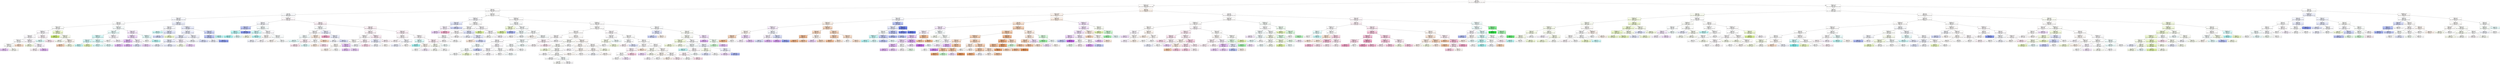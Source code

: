digraph Tree {
node [shape=box, style="filled", color="black"] ;
0 [label="CCR <= 5.5\ngini = 0.845\nsamples = 104915\nvalue = [19743, 15864, 5510, 13794, 15032, 16403, 18569]\nclass = rku", fillcolor="#fffdfc"] ;
1 [label="graphSize <= 40.0\ngini = 0.842\nsamples = 57888\nvalue = [11023, 7248, 2379, 8428, 8934, 9887, 9989]\nclass = rku", fillcolor="#fefcfb"] ;
0 -> 1 [labeldistance=2.5, labelangle=45, headlabel="True"] ;
2 [label="nbproc <= 4.5\ngini = 0.841\nsamples = 49602\nvalue = [8833, 6734, 1497, 7594, 8088, 8295, 8561]\nclass = rku", fillcolor="#fffefe"] ;
1 -> 2 ;
3 [label="CCR <= 0.55\ngini = 0.84\nsamples = 16883\nvalue = [2787, 1988, 596, 3074, 3266, 2565, 2607]\nclass = cluHPS", fillcolor="#fcfdff"] ;
2 -> 3 ;
4 [label="sdComp <= 0.065\ngini = 0.837\nsamples = 10477\nvalue = [1625, 1312, 344, 1962, 2262, 1683, 1289]\nclass = cluHPS", fillcolor="#f8f9fe"] ;
3 -> 4 ;
5 [label="sdComp <= 0.02\ngini = 0.835\nsamples = 3394\nvalue = [702, 348, 140, 630, 412, 700, 462]\nclass = rku", fillcolor="#ffffff"] ;
4 -> 5 ;
6 [label="sdComm <= 0.065\ngini = 0.841\nsamples = 1568\nvalue = [290, 304, 76, 168, 214, 280, 236]\nclass = random", fillcolor="#fefffd"] ;
5 -> 6 ;
7 [label="graphDepth <= 7.5\ngini = 0.835\nsamples = 1048\nvalue = [212, 120, 44, 120, 144, 232, 176]\nclass = rkusd", fillcolor="#fdfafe"] ;
6 -> 7 ;
8 [label="sdComm <= 0.02\ngini = 0.828\nsamples = 892\nvalue = [198, 120, 32, 88, 108, 212, 134]\nclass = rkusd", fillcolor="#fdfbfe"] ;
7 -> 8 ;
9 [label="graphSize <= 22.5\ngini = 0.831\nsamples = 374\nvalue = [74, 72, 18, 36, 68, 76, 30]\nclass = rkusd", fillcolor="#fefeff"] ;
8 -> 9 ;
10 [label="graphDepth <= 3.5\ngini = 0.819\nsamples = 310\nvalue = [48, 72, 16, 24, 68, 64, 18]\nclass = random", fillcolor="#fefffc"] ;
9 -> 10 ;
11 [label="gini = 0.752\nsamples = 64\nvalue = [8, 0, 8, 12, 2, 26, 8]\nclass = rkusd", fillcolor="#eacaf8"] ;
10 -> 11 ;
12 [label="gini = 0.787\nsamples = 246\nvalue = [40, 72, 8, 12, 66, 38, 10]\nclass = random", fillcolor="#fdfef8"] ;
10 -> 12 ;
13 [label="gini = 0.729\nsamples = 64\nvalue = [26, 0, 2, 12, 0, 12, 12]\nclass = rku", fillcolor="#f8ddca"] ;
9 -> 13 ;
14 [label="graphDepth <= 3.5\ngini = 0.808\nsamples = 518\nvalue = [124, 48, 14, 52, 40, 136, 104]\nclass = rkusd", fillcolor="#fdf9fe"] ;
8 -> 14 ;
15 [label="gini = 0.749\nsamples = 128\nvalue = [34, 48, 6, 4, 10, 22, 4]\nclass = random", fillcolor="#f4fbe2"] ;
14 -> 15 ;
16 [label="graphSize <= 22.5\ngini = 0.774\nsamples = 390\nvalue = [90, 0, 8, 48, 30, 114, 100]\nclass = rkusd", fillcolor="#fbf5fe"] ;
14 -> 16 ;
17 [label="gini = 0.779\nsamples = 334\nvalue = [74, 0, 8, 48, 24, 84, 96]\nclass = rkuad", fillcolor="#fef5f9"] ;
16 -> 17 ;
18 [label="gini = 0.615\nsamples = 56\nvalue = [16, 0, 0, 0, 6, 30, 4]\nclass = rkusd", fillcolor="#e4baf6"] ;
16 -> 18 ;
19 [label="sdComm <= 0.02\ngini = 0.802\nsamples = 156\nvalue = [14, 0, 12, 32, 36, 20, 42]\nclass = rkuad", fillcolor="#fef5f9"] ;
7 -> 19 ;
20 [label="gini = 0.789\nsamples = 60\nvalue = [4, 0, 10, 20, 8, 12, 6]\nclass = rkd", fillcolor="#defbfa"] ;
19 -> 20 ;
21 [label="gini = 0.74\nsamples = 96\nvalue = [10, 0, 2, 12, 28, 8, 36]\nclass = rkuad", fillcolor="#fce8f1"] ;
19 -> 21 ;
22 [label="graphDepth <= 3.5\ngini = 0.8\nsamples = 520\nvalue = [78, 184, 32, 48, 70, 48, 60]\nclass = random", fillcolor="#eef9d0"] ;
6 -> 22 ;
23 [label="gini = 0.445\nsamples = 116\nvalue = [12, 84, 2, 0, 0, 2, 16]\nclass = random", fillcolor="#ceed78"] ;
22 -> 23 ;
24 [label="graphSize <= 22.5\ngini = 0.838\nsamples = 404\nvalue = [66, 100, 30, 48, 70, 46, 44]\nclass = random", fillcolor="#f9fded"] ;
22 -> 24 ;
25 [label="gini = 0.807\nsamples = 236\nvalue = [18, 64, 20, 48, 54, 26, 6]\nclass = random", fillcolor="#fbfef4"] ;
24 -> 25 ;
26 [label="graphDepth <= 7.5\ngini = 0.795\nsamples = 168\nvalue = [48, 36, 10, 0, 16, 20, 38]\nclass = rku", fillcolor="#fdf5f0"] ;
24 -> 26 ;
27 [label="gini = 0.685\nsamples = 58\nvalue = [28, 0, 2, 0, 8, 8, 12]\nclass = rku", fillcolor="#f6d3ba"] ;
26 -> 27 ;
28 [label="gini = 0.781\nsamples = 110\nvalue = [20, 36, 8, 0, 8, 12, 26]\nclass = random", fillcolor="#f6fce7"] ;
26 -> 28 ;
29 [label="graphSize <= 22.5\ngini = 0.803\nsamples = 1826\nvalue = [412, 44, 64, 462, 198, 420, 226]\nclass = rkd", fillcolor="#f9fefe"] ;
5 -> 29 ;
30 [label="sdComm <= 0.065\ngini = 0.797\nsamples = 1420\nvalue = [310, 44, 38, 414, 132, 286, 196]\nclass = rkd", fillcolor="#ecfdfc"] ;
29 -> 30 ;
31 [label="graphDepth <= 3.5\ngini = 0.781\nsamples = 1128\nvalue = [218, 44, 16, 396, 106, 188, 160]\nclass = rkd", fillcolor="#d8faf9"] ;
30 -> 31 ;
32 [label="sdComm <= 0.02\ngini = 0.697\nsamples = 144\nvalue = [8, 42, 6, 62, 2, 0, 24]\nclass = rkd", fillcolor="#d8faf9"] ;
31 -> 32 ;
33 [label="gini = 0.637\nsamples = 72\nvalue = [8, 0, 6, 36, 0, 0, 22]\nclass = rkd", fillcolor="#c8f8f7"] ;
32 -> 33 ;
34 [label="gini = 0.528\nsamples = 72\nvalue = [0, 42, 0, 26, 2, 0, 2]\nclass = random", fillcolor="#e6f6ba"] ;
32 -> 34 ;
35 [label="sdComm <= 0.02\ngini = 0.772\nsamples = 984\nvalue = [210, 2, 10, 334, 104, 188, 136]\nclass = rkd", fillcolor="#dffbfa"] ;
31 -> 35 ;
36 [label="gini = 0.766\nsamples = 724\nvalue = [154, 2, 0, 252, 74, 136, 106]\nclass = rkd", fillcolor="#ddfbfa"] ;
35 -> 36 ;
37 [label="gini = 0.786\nsamples = 260\nvalue = [56, 0, 10, 82, 30, 52, 30]\nclass = rkd", fillcolor="#e6fcfb"] ;
35 -> 37 ;
38 [label="graphDepth <= 3.5\ngini = 0.755\nsamples = 292\nvalue = [92, 0, 22, 18, 26, 98, 36]\nclass = rkusd", fillcolor="#fdf9fe"] ;
30 -> 38 ;
39 [label="gini = 0.721\nsamples = 116\nvalue = [40, 0, 6, 6, 2, 40, 22]\nclass = rku", fillcolor="#ffffff"] ;
38 -> 39 ;
40 [label="gini = 0.766\nsamples = 176\nvalue = [52, 0, 16, 12, 24, 58, 14]\nclass = rkusd", fillcolor="#fbf5fe"] ;
38 -> 40 ;
41 [label="sdComm <= 0.065\ngini = 0.778\nsamples = 406\nvalue = [102, 0, 26, 48, 66, 134, 30]\nclass = rkusd", fillcolor="#f7eafc"] ;
29 -> 41 ;
42 [label="graphDepth <= 7.5\ngini = 0.724\nsamples = 284\nvalue = [78, 0, 20, 12, 50, 114, 10]\nclass = rkusd", fillcolor="#f1dcfa"] ;
41 -> 42 ;
43 [label="sdComm <= 0.02\ngini = 0.655\nsamples = 122\nvalue = [32, 0, 4, 12, 10, 62, 2]\nclass = rkusd", fillcolor="#e5bdf6"] ;
42 -> 43 ;
44 [label="gini = 0.663\nsamples = 58\nvalue = [14, 0, 2, 12, 0, 28, 2]\nclass = rkusd", fillcolor="#e6c0f7"] ;
43 -> 44 ;
45 [label="gini = 0.613\nsamples = 64\nvalue = [18, 0, 2, 0, 10, 34, 0]\nclass = rkusd", fillcolor="#e4baf6"] ;
43 -> 45 ;
46 [label="sdComm <= 0.02\ngini = 0.743\nsamples = 162\nvalue = [46, 0, 16, 0, 40, 52, 8]\nclass = rkusd", fillcolor="#fbf5fe"] ;
42 -> 46 ;
47 [label="gini = 0.681\nsamples = 100\nvalue = [30, 0, 4, 0, 40, 26, 0]\nclass = cluHPS", fillcolor="#e3e7fb"] ;
46 -> 47 ;
48 [label="gini = 0.703\nsamples = 62\nvalue = [16, 0, 12, 0, 0, 26, 8]\nclass = rkusd", fillcolor="#eed4f9"] ;
46 -> 48 ;
49 [label="graphDepth <= 7.5\ngini = 0.801\nsamples = 122\nvalue = [24, 0, 6, 36, 16, 20, 20]\nclass = rkd", fillcolor="#e7fcfb"] ;
41 -> 49 ;
50 [label="gini = 0.647\nsamples = 46\nvalue = [18, 0, 0, 0, 0, 10, 18]\nclass = rku", fillcolor="#ffffff"] ;
49 -> 50 ;
51 [label="gini = 0.701\nsamples = 76\nvalue = [6, 0, 6, 36, 16, 10, 2]\nclass = rkd", fillcolor="#bdf6f5"] ;
49 -> 51 ;
52 [label="graphDepth <= 3.5\ngini = 0.827\nsamples = 7083\nvalue = [923, 964, 204, 1332, 1850, 983, 827]\nclass = cluHPS", fillcolor="#edf0fd"] ;
4 -> 52 ;
53 [label="sdComm <= 0.02\ngini = 0.809\nsamples = 1721\nvalue = [169, 236, 40, 436, 472, 193, 175]\nclass = cluHPS", fillcolor="#f9fafe"] ;
52 -> 53 ;
54 [label="gini = 0.762\nsamples = 514\nvalue = [60, 0, 22, 200, 100, 74, 58]\nclass = rkd", fillcolor="#cff9f8"] ;
53 -> 54 ;
55 [label="sdComm <= 0.065\ngini = 0.801\nsamples = 1207\nvalue = [109, 236, 18, 236, 372, 119, 117]\nclass = cluHPS", fillcolor="#e3e7fb"] ;
53 -> 55 ;
56 [label="gini = 0.78\nsamples = 856\nvalue = [88, 108, 10, 176, 312, 70, 92]\nclass = cluHPS", fillcolor="#d7ddfa"] ;
55 -> 56 ;
57 [label="gini = 0.78\nsamples = 351\nvalue = [21, 128, 8, 60, 60, 49, 25]\nclass = random", fillcolor="#eef9d1"] ;
55 -> 57 ;
58 [label="graphDepth <= 7.5\ngini = 0.83\nsamples = 5362\nvalue = [754, 728, 164, 896, 1378, 790, 652]\nclass = cluHPS", fillcolor="#eaedfc"] ;
52 -> 58 ;
59 [label="sdComm <= 0.065\ngini = 0.832\nsamples = 4806\nvalue = [700, 660, 114, 798, 1172, 734, 628]\nclass = cluHPS", fillcolor="#edeffd"] ;
58 -> 59 ;
60 [label="graphSize <= 22.5\ngini = 0.834\nsamples = 3360\nvalue = [516, 484, 88, 488, 798, 492, 494]\nclass = cluHPS", fillcolor="#ebeefc"] ;
59 -> 60 ;
61 [label="sdComm <= 0.02\ngini = 0.831\nsamples = 3200\nvalue = [502, 456, 60, 464, 780, 456, 482]\nclass = cluHPS", fillcolor="#ebeefc"] ;
60 -> 61 ;
62 [label="gini = 0.832\nsamples = 1460\nvalue = [226, 160, 32, 226, 338, 234, 244]\nclass = cluHPS", fillcolor="#f0f2fd"] ;
61 -> 62 ;
63 [label="gini = 0.827\nsamples = 1740\nvalue = [276, 296, 28, 238, 442, 222, 238]\nclass = cluHPS", fillcolor="#ebeefc"] ;
61 -> 63 ;
64 [label="sdComm <= 0.02\ngini = 0.84\nsamples = 160\nvalue = [14, 28, 28, 24, 18, 36, 12]\nclass = rkusd", fillcolor="#faf3fd"] ;
60 -> 64 ;
65 [label="gini = 0.78\nsamples = 82\nvalue = [0, 24, 16, 16, 18, 8, 0]\nclass = random", fillcolor="#f8fdec"] ;
64 -> 65 ;
66 [label="gini = 0.778\nsamples = 78\nvalue = [14, 4, 12, 8, 0, 28, 12]\nclass = rkusd", fillcolor="#eed4f9"] ;
64 -> 66 ;
67 [label="graphSize <= 22.5\ngini = 0.819\nsamples = 1446\nvalue = [184, 176, 26, 310, 374, 242, 134]\nclass = cluHPS", fillcolor="#f4f5fe"] ;
59 -> 67 ;
68 [label="gini = 0.822\nsamples = 1302\nvalue = [154, 176, 24, 278, 322, 222, 126]\nclass = cluHPS", fillcolor="#f6f8fe"] ;
67 -> 68 ;
69 [label="gini = 0.754\nsamples = 144\nvalue = [30, 0, 2, 32, 52, 20, 8]\nclass = cluHPS", fillcolor="#dce1fa"] ;
67 -> 69 ;
70 [label="sdComm <= 0.065\ngini = 0.787\nsamples = 556\nvalue = [54, 68, 50, 98, 206, 56, 24]\nclass = cluHPS", fillcolor="#d0d7f9"] ;
58 -> 70 ;
71 [label="sdComm <= 0.02\ngini = 0.763\nsamples = 494\nvalue = [48, 64, 36, 68, 206, 52, 20]\nclass = cluHPS", fillcolor="#bfc8f7"] ;
70 -> 71 ;
72 [label="gini = 0.803\nsamples = 274\nvalue = [28, 60, 24, 60, 74, 28, 0]\nclass = cluHPS", fillcolor="#f2f4fd"] ;
71 -> 72 ;
73 [label="gini = 0.607\nsamples = 220\nvalue = [20, 4, 12, 8, 132, 24, 20]\nclass = cluHPS", fillcolor="#92a2f1"] ;
71 -> 73 ;
74 [label="gini = 0.693\nsamples = 62\nvalue = [6, 4, 14, 30, 0, 4, 4]\nclass = rkd", fillcolor="#bdf6f5"] ;
70 -> 74 ;
75 [label="graphDepth <= 3.5\ngini = 0.838\nsamples = 6406\nvalue = [1162, 676, 252, 1112, 1004, 882, 1318]\nclass = rkuad", fillcolor="#fef9fb"] ;
3 -> 75 ;
76 [label="sdComm <= 0.2\ngini = 0.828\nsamples = 1976\nvalue = [304, 168, 78, 418, 476, 302, 230]\nclass = cluHPS", fillcolor="#f8f9fe"] ;
75 -> 76 ;
77 [label="sdComp <= 0.65\ngini = 0.725\nsamples = 476\nvalue = [54, 12, 12, 92, 214, 28, 64]\nclass = cluHPS", fillcolor="#c0c9f7"] ;
76 -> 77 ;
78 [label="sdComp <= 0.2\ngini = 0.72\nsamples = 180\nvalue = [32, 0, 8, 82, 26, 10, 22]\nclass = rkd", fillcolor="#bcf6f5"] ;
77 -> 78 ;
79 [label="gini = 0.646\nsamples = 124\nvalue = [22, 0, 0, 66, 20, 2, 14]\nclass = rkd", fillcolor="#aaf4f2"] ;
78 -> 79 ;
80 [label="gini = 0.814\nsamples = 56\nvalue = [10, 0, 8, 16, 6, 8, 8]\nclass = rkd", fillcolor="#e5fcfb"] ;
78 -> 80 ;
81 [label="gini = 0.564\nsamples = 296\nvalue = [22, 12, 4, 10, 188, 18, 42]\nclass = cluHPS", fillcolor="#8d9ef0"] ;
77 -> 81 ;
82 [label="sdComp <= 0.2\ngini = 0.836\nsamples = 1500\nvalue = [250, 156, 66, 326, 262, 274, 166]\nclass = rkd", fillcolor="#f7fefe"] ;
76 -> 82 ;
83 [label="sdComm <= 0.65\ngini = 0.79\nsamples = 286\nvalue = [28, 36, 18, 104, 52, 32, 16]\nclass = rkd", fillcolor="#d3f9f9"] ;
82 -> 83 ;
84 [label="gini = 0.801\nsamples = 118\nvalue = [26, 36, 6, 16, 6, 20, 8]\nclass = random", fillcolor="#f7fce9"] ;
83 -> 84 ;
85 [label="gini = 0.638\nsamples = 168\nvalue = [2, 0, 12, 88, 46, 12, 8]\nclass = rkd", fillcolor="#bbf6f5"] ;
83 -> 85 ;
86 [label="sdComp <= 0.65\ngini = 0.837\nsamples = 1214\nvalue = [222, 120, 48, 222, 210, 242, 150]\nclass = rkusd", fillcolor="#fdfbfe"] ;
82 -> 86 ;
87 [label="sdComm <= 0.65\ngini = 0.809\nsamples = 268\nvalue = [66, 0, 32, 26, 60, 58, 26]\nclass = rku", fillcolor="#fefbf9"] ;
86 -> 87 ;
88 [label="gini = 0.785\nsamples = 120\nvalue = [24, 0, 30, 8, 36, 14, 8]\nclass = cluHPS", fillcolor="#f2f4fd"] ;
87 -> 88 ;
89 [label="gini = 0.775\nsamples = 148\nvalue = [42, 0, 2, 18, 24, 44, 18]\nclass = rkusd", fillcolor="#fefbff"] ;
87 -> 89 ;
90 [label="sdComm <= 0.65\ngini = 0.833\nsamples = 946\nvalue = [156, 120, 16, 196, 150, 184, 124]\nclass = rkd", fillcolor="#fcffff"] ;
86 -> 90 ;
91 [label="gini = 0.813\nsamples = 184\nvalue = [44, 32, 4, 36, 4, 32, 32]\nclass = rku", fillcolor="#fef8f4"] ;
90 -> 91 ;
92 [label="gini = 0.83\nsamples = 762\nvalue = [112, 88, 12, 160, 146, 152, 92]\nclass = rkd", fillcolor="#fcffff"] ;
90 -> 92 ;
93 [label="sdComp <= 0.2\ngini = 0.832\nsamples = 4430\nvalue = [858, 508, 174, 694, 528, 580, 1088]\nclass = rkuad", fillcolor="#fdf2f7"] ;
75 -> 93 ;
94 [label="graphDepth <= 7.5\ngini = 0.818\nsamples = 1608\nvalue = [292, 200, 52, 396, 148, 142, 378]\nclass = rkd", fillcolor="#fcffff"] ;
93 -> 94 ;
95 [label="graphSize <= 22.5\ngini = 0.804\nsamples = 1296\nvalue = [258, 192, 48, 316, 44, 106, 332]\nclass = rkuad", fillcolor="#fffcfd"] ;
94 -> 95 ;
96 [label="sdComm <= 0.2\ngini = 0.8\nsamples = 1114\nvalue = [180, 192, 38, 306, 44, 80, 274]\nclass = rkd", fillcolor="#f7fefe"] ;
95 -> 96 ;
97 [label="gini = 0.798\nsamples = 590\nvalue = [88, 84, 12, 184, 20, 80, 122]\nclass = rkd", fillcolor="#e5fcfb"] ;
96 -> 97 ;
98 [label="sdComm <= 0.65\ngini = 0.784\nsamples = 524\nvalue = [92, 108, 26, 122, 24, 0, 152]\nclass = rkuad", fillcolor="#fdf0f6"] ;
96 -> 98 ;
99 [label="gini = 0.781\nsamples = 406\nvalue = [68, 84, 18, 84, 24, 0, 128]\nclass = rkuad", fillcolor="#fbe4ee"] ;
98 -> 99 ;
100 [label="gini = 0.768\nsamples = 118\nvalue = [24, 24, 8, 38, 0, 0, 24]\nclass = rkd", fillcolor="#e2fbfb"] ;
98 -> 100 ;
101 [label="sdComm <= 0.65\ngini = 0.688\nsamples = 182\nvalue = [78, 0, 10, 10, 0, 26, 58]\nclass = rku", fillcolor="#fbebdf"] ;
95 -> 101 ;
102 [label="sdComm <= 0.2\ngini = 0.622\nsamples = 122\nvalue = [52, 0, 4, 0, 0, 14, 52]\nclass = rku", fillcolor="#ffffff"] ;
101 -> 102 ;
103 [label="gini = 0.615\nsamples = 64\nvalue = [30, 0, 0, 0, 0, 10, 24]\nclass = rku", fillcolor="#fbece1"] ;
102 -> 103 ;
104 [label="gini = 0.614\nsamples = 58\nvalue = [22, 0, 4, 0, 0, 4, 28]\nclass = rkuad", fillcolor="#fbdeeb"] ;
102 -> 104 ;
105 [label="gini = 0.724\nsamples = 60\nvalue = [26, 0, 6, 10, 0, 12, 6]\nclass = rku", fillcolor="#f7dac5"] ;
101 -> 105 ;
106 [label="sdComm <= 0.2\ngini = 0.775\nsamples = 312\nvalue = [34, 8, 4, 80, 104, 36, 46]\nclass = cluHPS", fillcolor="#ebeefc"] ;
94 -> 106 ;
107 [label="gini = 0.661\nsamples = 54\nvalue = [10, 0, 2, 0, 8, 6, 28]\nclass = rkuad", fillcolor="#f4aece"] ;
106 -> 107 ;
108 [label="sdComm <= 0.65\ngini = 0.737\nsamples = 258\nvalue = [24, 8, 2, 80, 96, 30, 18]\nclass = cluHPS", fillcolor="#edf0fd"] ;
106 -> 108 ;
109 [label="gini = 0.731\nsamples = 170\nvalue = [24, 0, 0, 56, 60, 18, 12]\nclass = cluHPS", fillcolor="#f8f9fe"] ;
108 -> 109 ;
110 [label="gini = 0.726\nsamples = 88\nvalue = [0, 8, 2, 24, 36, 12, 6]\nclass = cluHPS", fillcolor="#dadffa"] ;
108 -> 110 ;
111 [label="sdComp <= 0.65\ngini = 0.829\nsamples = 2822\nvalue = [566, 308, 122, 298, 380, 438, 710]\nclass = rkuad", fillcolor="#fdf2f7"] ;
93 -> 111 ;
112 [label="sdComm <= 0.65\ngini = 0.811\nsamples = 1314\nvalue = [306, 96, 56, 98, 168, 232, 358]\nclass = rkuad", fillcolor="#fef5f9"] ;
111 -> 112 ;
113 [label="graphDepth <= 7.5\ngini = 0.804\nsamples = 842\nvalue = [204, 60, 34, 66, 72, 188, 218]\nclass = rkuad", fillcolor="#fefbfc"] ;
112 -> 113 ;
114 [label="graphSize <= 22.5\ngini = 0.77\nsamples = 584\nvalue = [170, 24, 26, 28, 32, 144, 160]\nclass = rku", fillcolor="#fefcfa"] ;
113 -> 114 ;
115 [label="sdComm <= 0.2\ngini = 0.779\nsamples = 504\nvalue = [152, 24, 26, 28, 32, 104, 138]\nclass = rku", fillcolor="#fefaf7"] ;
114 -> 115 ;
116 [label="gini = 0.765\nsamples = 454\nvalue = [146, 24, 8, 28, 24, 104, 120]\nclass = rku", fillcolor="#fdf5f0"] ;
115 -> 116 ;
117 [label="gini = 0.701\nsamples = 50\nvalue = [6, 0, 18, 0, 8, 0, 18]\nclass = BIL", fillcolor="#ffffff"] ;
115 -> 117 ;
118 [label="sdComm <= 0.2\ngini = 0.624\nsamples = 80\nvalue = [18, 0, 0, 0, 0, 40, 22]\nclass = rkusd", fillcolor="#e7c2f7"] ;
114 -> 118 ;
119 [label="gini = 0.594\nsamples = 42\nvalue = [6, 0, 0, 0, 0, 22, 14]\nclass = rkusd", fillcolor="#e9c6f8"] ;
118 -> 119 ;
120 [label="gini = 0.632\nsamples = 38\nvalue = [12, 0, 0, 0, 0, 18, 8]\nclass = rkusd", fillcolor="#edd1f9"] ;
118 -> 120 ;
121 [label="sdComm <= 0.2\ngini = 0.837\nsamples = 258\nvalue = [34, 36, 8, 38, 40, 44, 58]\nclass = rkuad", fillcolor="#fdf2f7"] ;
113 -> 121 ;
122 [label="gini = 0.833\nsamples = 176\nvalue = [20, 36, 6, 24, 40, 24, 26]\nclass = cluHPS", fillcolor="#f9fafe"] ;
121 -> 122 ;
123 [label="gini = 0.729\nsamples = 82\nvalue = [14, 0, 2, 14, 0, 20, 32]\nclass = rkuad", fillcolor="#fad9e8"] ;
121 -> 123 ;
124 [label="graphDepth <= 7.5\ngini = 0.803\nsamples = 472\nvalue = [102, 36, 22, 32, 96, 44, 140]\nclass = rkuad", fillcolor="#fcebf3"] ;
112 -> 124 ;
125 [label="graphSize <= 22.5\ngini = 0.814\nsamples = 320\nvalue = [38, 36, 20, 32, 96, 28, 70]\nclass = cluHPS", fillcolor="#eaedfc"] ;
124 -> 125 ;
126 [label="gini = 0.796\nsamples = 246\nvalue = [12, 36, 18, 30, 72, 12, 66]\nclass = cluHPS", fillcolor="#f8f9fe"] ;
125 -> 126 ;
127 [label="gini = 0.72\nsamples = 74\nvalue = [26, 0, 2, 2, 24, 16, 4]\nclass = rku", fillcolor="#fefaf7"] ;
125 -> 127 ;
128 [label="gini = 0.599\nsamples = 152\nvalue = [64, 0, 2, 0, 0, 16, 70]\nclass = rkuad", fillcolor="#fdf1f7"] ;
124 -> 128 ;
129 [label="graphSize <= 22.5\ngini = 0.838\nsamples = 1508\nvalue = [260, 212, 66, 200, 212, 206, 352]\nclass = rkuad", fillcolor="#fdf0f6"] ;
111 -> 129 ;
130 [label="sdComm <= 0.2\ngini = 0.826\nsamples = 782\nvalue = [160, 108, 34, 40, 138, 124, 178]\nclass = rkuad", fillcolor="#fef9fb"] ;
129 -> 130 ;
131 [label="gini = 0.789\nsamples = 204\nvalue = [52, 44, 14, 18, 2, 16, 58]\nclass = rkuad", fillcolor="#fef7fa"] ;
130 -> 131 ;
132 [label="sdComm <= 0.65\ngini = 0.817\nsamples = 578\nvalue = [108, 64, 20, 22, 136, 108, 120]\nclass = cluHPS", fillcolor="#f8f9fe"] ;
130 -> 132 ;
133 [label="gini = 0.802\nsamples = 406\nvalue = [68, 36, 16, 8, 112, 84, 82]\nclass = cluHPS", fillcolor="#eef0fd"] ;
132 -> 133 ;
134 [label="gini = 0.824\nsamples = 172\nvalue = [40, 28, 4, 14, 24, 24, 38]\nclass = rku", fillcolor="#fffdfc"] ;
132 -> 134 ;
135 [label="graphDepth <= 7.5\ngini = 0.829\nsamples = 726\nvalue = [100, 104, 32, 160, 74, 82, 174]\nclass = rkuad", fillcolor="#fefafc"] ;
129 -> 135 ;
136 [label="sdComm <= 0.2\ngini = 0.795\nsamples = 234\nvalue = [44, 8, 12, 76, 20, 28, 46]\nclass = rkd", fillcolor="#dffbfa"] ;
135 -> 136 ;
137 [label="gini = 0.608\nsamples = 98\nvalue = [8, 0, 4, 56, 8, 0, 22]\nclass = rkd", fillcolor="#a6f3f2"] ;
136 -> 137 ;
138 [label="sdComm <= 0.65\ngini = 0.82\nsamples = 136\nvalue = [36, 8, 8, 20, 12, 28, 24]\nclass = rku", fillcolor="#fdf6f0"] ;
136 -> 138 ;
139 [label="gini = 0.81\nsamples = 68\nvalue = [16, 0, 8, 12, 12, 4, 16]\nclass = rku", fillcolor="#ffffff"] ;
138 -> 139 ;
140 [label="gini = 0.747\nsamples = 68\nvalue = [20, 8, 0, 8, 0, 24, 8]\nclass = rkusd", fillcolor="#f8eefd"] ;
138 -> 140 ;
141 [label="sdComm <= 0.65\ngini = 0.826\nsamples = 492\nvalue = [56, 96, 20, 84, 54, 54, 128]\nclass = rkuad", fillcolor="#fdeff5"] ;
135 -> 141 ;
142 [label="sdComm <= 0.2\ngini = 0.814\nsamples = 278\nvalue = [40, 72, 16, 6, 32, 54, 58]\nclass = random", fillcolor="#fafdf2"] ;
141 -> 142 ;
143 [label="gini = 0.813\nsamples = 140\nvalue = [18, 36, 4, 6, 32, 22, 22]\nclass = random", fillcolor="#fcfef8"] ;
142 -> 143 ;
144 [label="gini = 0.777\nsamples = 138\nvalue = [22, 36, 12, 0, 0, 32, 36]\nclass = random", fillcolor="#ffffff"] ;
142 -> 144 ;
145 [label="gini = 0.731\nsamples = 214\nvalue = [16, 24, 4, 78, 22, 0, 70]\nclass = rkd", fillcolor="#f4fefd"] ;
141 -> 145 ;
146 [label="sdComm <= 0.02\ngini = 0.839\nsamples = 32719\nvalue = [6046, 4746, 901, 4520, 4822, 5730, 5954]\nclass = rku", fillcolor="#fffffe"] ;
2 -> 146 ;
147 [label="graphDepth <= 3.5\ngini = 0.836\nsamples = 7052\nvalue = [1232, 824, 220, 816, 1430, 1254, 1276]\nclass = cluHPS", fillcolor="#fafafe"] ;
146 -> 147 ;
148 [label="sdComp <= 0.065\ngini = 0.818\nsamples = 1682\nvalue = [256, 176, 40, 164, 474, 298, 274]\nclass = cluHPS", fillcolor="#e6eafc"] ;
147 -> 148 ;
149 [label="sdComp <= 0.02\ngini = 0.745\nsamples = 310\nvalue = [72, 20, 0, 18, 8, 102, 90]\nclass = rkusd", fillcolor="#fbf4fe"] ;
148 -> 149 ;
150 [label="gini = 0.652\nsamples = 200\nvalue = [64, 0, 0, 0, 8, 92, 36]\nclass = rkusd", fillcolor="#efd6fa"] ;
149 -> 150 ;
151 [label="gini = 0.686\nsamples = 110\nvalue = [8, 20, 0, 18, 0, 10, 54]\nclass = rkuad", fillcolor="#f5b4d1"] ;
149 -> 151 ;
152 [label="gini = 0.803\nsamples = 1372\nvalue = [184, 156, 40, 146, 466, 196, 184]\nclass = cluHPS", fillcolor="#d2d8f9"] ;
148 -> 152 ;
153 [label="graphDepth <= 7.5\ngini = 0.838\nsamples = 5370\nvalue = [976, 648, 180, 652, 956, 956, 1002]\nclass = rkuad", fillcolor="#fffefe"] ;
147 -> 153 ;
154 [label="graphSize <= 22.5\ngini = 0.836\nsamples = 4026\nvalue = [748, 396, 126, 546, 760, 690, 760]\nclass = cluHPS", fillcolor="#ffffff"] ;
153 -> 154 ;
155 [label="sdComp <= 0.065\ngini = 0.837\nsamples = 3340\nvalue = [622, 372, 106, 448, 552, 582, 658]\nclass = rkuad", fillcolor="#fffcfd"] ;
154 -> 155 ;
156 [label="sdComp <= 0.02\ngini = 0.842\nsamples = 1504\nvalue = [246, 176, 60, 242, 280, 230, 270]\nclass = cluHPS", fillcolor="#fdfeff"] ;
155 -> 156 ;
157 [label="gini = 0.818\nsamples = 304\nvalue = [70, 36, 18, 8, 44, 56, 72]\nclass = rkuad", fillcolor="#fffdfe"] ;
156 -> 157 ;
158 [label="gini = 0.839\nsamples = 1200\nvalue = [176, 140, 42, 234, 236, 174, 198]\nclass = cluHPS", fillcolor="#ffffff"] ;
156 -> 158 ;
159 [label="gini = 0.83\nsamples = 1836\nvalue = [376, 196, 46, 206, 272, 352, 388]\nclass = rkuad", fillcolor="#fffdfe"] ;
155 -> 159 ;
160 [label="sdComp <= 0.02\ngini = 0.805\nsamples = 686\nvalue = [126, 24, 20, 98, 208, 108, 102]\nclass = cluHPS", fillcolor="#e2e6fb"] ;
154 -> 160 ;
161 [label="gini = 0.77\nsamples = 114\nvalue = [10, 24, 4, 0, 36, 10, 30]\nclass = cluHPS", fillcolor="#f1f3fd"] ;
160 -> 161 ;
162 [label="sdComp <= 0.065\ngini = 0.793\nsamples = 572\nvalue = [116, 0, 16, 98, 172, 98, 72]\nclass = cluHPS", fillcolor="#e7eafc"] ;
160 -> 162 ;
163 [label="gini = 0.718\nsamples = 84\nvalue = [34, 0, 0, 12, 4, 24, 10]\nclass = rku", fillcolor="#fbeade"] ;
162 -> 163 ;
164 [label="gini = 0.782\nsamples = 488\nvalue = [82, 0, 16, 86, 168, 74, 62]\nclass = cluHPS", fillcolor="#d7ddfa"] ;
162 -> 164 ;
165 [label="sdComp <= 0.02\ngini = 0.835\nsamples = 1344\nvalue = [228, 252, 54, 106, 196, 266, 242]\nclass = rkusd", fillcolor="#fefcff"] ;
153 -> 165 ;
166 [label="gini = 0.632\nsamples = 66\nvalue = [0, 36, 12, 2, 12, 4, 0]\nclass = random", fillcolor="#dff3a7"] ;
165 -> 166 ;
167 [label="sdComp <= 0.065\ngini = 0.833\nsamples = 1278\nvalue = [228, 216, 42, 104, 184, 262, 242]\nclass = rkusd", fillcolor="#fdfbfe"] ;
165 -> 167 ;
168 [label="gini = 0.797\nsamples = 240\nvalue = [52, 60, 12, 4, 12, 44, 56]\nclass = random", fillcolor="#fdfefb"] ;
167 -> 168 ;
169 [label="gini = 0.835\nsamples = 1038\nvalue = [176, 156, 30, 100, 172, 218, 186]\nclass = rkusd", fillcolor="#fcf8fe"] ;
167 -> 169 ;
170 [label="graphDepth <= 3.5\ngini = 0.839\nsamples = 25667\nvalue = [4814, 3922, 681, 3704, 3392, 4476, 4678]\nclass = rku", fillcolor="#fffefe"] ;
146 -> 170 ;
171 [label="sdComp <= 0.02\ngini = 0.839\nsamples = 5487\nvalue = [990, 734, 189, 1066, 654, 928, 926]\nclass = rkd", fillcolor="#fcffff"] ;
170 -> 171 ;
172 [label="sdComm <= 0.065\ngini = 0.785\nsamples = 236\nvalue = [14, 84, 12, 36, 50, 22, 18]\nclass = random", fillcolor="#f2fadb"] ;
171 -> 172 ;
173 [label="gini = 0.658\nsamples = 156\nvalue = [14, 84, 8, 28, 8, 12, 2]\nclass = random", fillcolor="#e0f4a8"] ;
172 -> 173 ;
174 [label="gini = 0.656\nsamples = 80\nvalue = [0, 0, 4, 8, 42, 10, 16]\nclass = cluHPS", fillcolor="#afbaf4"] ;
172 -> 174 ;
175 [label="sdComm <= 0.065\ngini = 0.838\nsamples = 5251\nvalue = [976, 650, 177, 1030, 604, 906, 908]\nclass = rkd", fillcolor="#fcffff"] ;
171 -> 175 ;
176 [label="sdComp <= 0.065\ngini = 0.799\nsamples = 626\nvalue = [144, 0, 36, 168, 56, 92, 130]\nclass = rkd", fillcolor="#f5fefe"] ;
175 -> 176 ;
177 [label="gini = 0.721\nsamples = 140\nvalue = [50, 0, 8, 48, 0, 14, 20]\nclass = rku", fillcolor="#fefcfb"] ;
176 -> 177 ;
178 [label="gini = 0.808\nsamples = 486\nvalue = [94, 0, 28, 120, 56, 78, 110]\nclass = rkd", fillcolor="#fafefe"] ;
176 -> 178 ;
179 [label="sdComp <= 0.065\ngini = 0.839\nsamples = 4625\nvalue = [832, 650, 141, 862, 548, 814, 778]\nclass = rkd", fillcolor="#fdffff"] ;
175 -> 179 ;
180 [label="gini = 0.758\nsamples = 212\nvalue = [66, 0, 2, 8, 48, 56, 32]\nclass = rku", fillcolor="#fdf7f2"] ;
179 -> 180 ;
181 [label="sdComm <= 0.65\ngini = 0.839\nsamples = 4413\nvalue = [766, 650, 139, 854, 500, 758, 746]\nclass = rkd", fillcolor="#fafefe"] ;
179 -> 181 ;
182 [label="sdComp <= 0.2\ngini = 0.839\nsamples = 3399\nvalue = [616, 466, 131, 622, 356, 660, 548]\nclass = rkusd", fillcolor="#fefcff"] ;
181 -> 182 ;
183 [label="sdComm <= 0.2\ngini = 0.843\nsamples = 1647\nvalue = [264, 210, 83, 346, 224, 282, 238]\nclass = rkd", fillcolor="#f6fefe"] ;
182 -> 183 ;
184 [label="CCR <= 0.55\ngini = 0.842\nsamples = 1516\nvalue = [256, 210, 82, 302, 158, 270, 238]\nclass = rkd", fillcolor="#fafefe"] ;
183 -> 184 ;
185 [label="gini = 0.834\nsamples = 1326\nvalue = [242, 138, 44, 264, 146, 254, 238]\nclass = rkd", fillcolor="#fdffff"] ;
184 -> 185 ;
186 [label="gini = 0.76\nsamples = 190\nvalue = [14, 72, 38, 38, 12, 16, 0]\nclass = random", fillcolor="#eff9d3"] ;
184 -> 186 ;
187 [label="gini = 0.621\nsamples = 131\nvalue = [8, 0, 1, 44, 66, 12, 0]\nclass = cluHPS", fillcolor="#cdd4f8"] ;
183 -> 187 ;
188 [label="sdComm <= 0.2\ngini = 0.829\nsamples = 1752\nvalue = [352, 256, 48, 276, 132, 378, 310]\nclass = rkusd", fillcolor="#fefbff"] ;
182 -> 188 ;
189 [label="sdComp <= 0.65\ngini = 0.823\nsamples = 806\nvalue = [170, 134, 12, 78, 84, 184, 144]\nclass = rkusd", fillcolor="#fdfbfe"] ;
188 -> 189 ;
190 [label="gini = 0.794\nsamples = 118\nvalue = [32, 20, 2, 16, 12, 32, 4]\nclass = rku", fillcolor="#ffffff"] ;
189 -> 190 ;
191 [label="gini = 0.823\nsamples = 688\nvalue = [138, 114, 10, 62, 72, 152, 140]\nclass = rkusd", fillcolor="#fdfbfe"] ;
189 -> 191 ;
192 [label="sdComp <= 0.65\ngini = 0.826\nsamples = 946\nvalue = [182, 122, 36, 198, 48, 194, 166]\nclass = rkd", fillcolor="#feffff"] ;
188 -> 192 ;
193 [label="gini = 0.792\nsamples = 92\nvalue = [22, 18, 2, 0, 8, 20, 22]\nclass = rku", fillcolor="#ffffff"] ;
192 -> 193 ;
194 [label="gini = 0.823\nsamples = 854\nvalue = [160, 104, 34, 198, 40, 174, 144]\nclass = rkd", fillcolor="#f8fefe"] ;
192 -> 194 ;
195 [label="sdComp <= 0.65\ngini = 0.825\nsamples = 1014\nvalue = [150, 184, 8, 232, 144, 98, 198]\nclass = rkd", fillcolor="#f7fefe"] ;
181 -> 195 ;
196 [label="sdComp <= 0.2\ngini = 0.823\nsamples = 592\nvalue = [94, 96, 4, 126, 108, 44, 120]\nclass = rkd", fillcolor="#fcffff"] ;
195 -> 196 ;
197 [label="gini = 0.829\nsamples = 374\nvalue = [64, 72, 2, 66, 50, 44, 76]\nclass = rkuad", fillcolor="#fffcfd"] ;
196 -> 197 ;
198 [label="gini = 0.782\nsamples = 218\nvalue = [30, 24, 2, 60, 58, 0, 44]\nclass = rkd", fillcolor="#fdffff"] ;
196 -> 198 ;
199 [label="gini = 0.818\nsamples = 422\nvalue = [56, 88, 4, 106, 36, 54, 78]\nclass = rkd", fillcolor="#f4fefd"] ;
195 -> 199 ;
200 [label="graphDepth <= 7.5\ngini = 0.838\nsamples = 20180\nvalue = [3824, 3188, 492, 2638, 2738, 3548, 3752]\nclass = rku", fillcolor="#fffefe"] ;
170 -> 200 ;
201 [label="graphSize <= 22.5\ngini = 0.835\nsamples = 17038\nvalue = [3376, 2636, 342, 2216, 2164, 3052, 3252]\nclass = rku", fillcolor="#fffefd"] ;
200 -> 201 ;
202 [label="sdComm <= 0.065\ngini = 0.836\nsamples = 14522\nvalue = [2778, 2372, 254, 1950, 1992, 2556, 2620]\nclass = rku", fillcolor="#fffdfc"] ;
201 -> 202 ;
203 [label="sdComp <= 0.065\ngini = 0.833\nsamples = 4372\nvalue = [844, 596, 78, 668, 516, 778, 892]\nclass = rkuad", fillcolor="#fffcfd"] ;
202 -> 203 ;
204 [label="sdComp <= 0.02\ngini = 0.823\nsamples = 1648\nvalue = [332, 236, 32, 236, 144, 248, 420]\nclass = rkuad", fillcolor="#fdf2f7"] ;
203 -> 204 ;
205 [label="gini = 0.828\nsamples = 988\nvalue = [196, 140, 14, 156, 96, 166, 220]\nclass = rkuad", fillcolor="#fef9fb"] ;
204 -> 205 ;
206 [label="gini = 0.808\nsamples = 660\nvalue = [136, 96, 18, 80, 48, 82, 200]\nclass = rkuad", fillcolor="#fce7f0"] ;
204 -> 206 ;
207 [label="gini = 0.835\nsamples = 2724\nvalue = [512, 360, 46, 432, 372, 530, 472]\nclass = rkusd", fillcolor="#fefdff"] ;
203 -> 207 ;
208 [label="sdComm <= 0.2\ngini = 0.836\nsamples = 10150\nvalue = [1934, 1776, 176, 1282, 1476, 1778, 1728]\nclass = rku", fillcolor="#fffdfb"] ;
202 -> 208 ;
209 [label="sdComp <= 0.65\ngini = 0.838\nsamples = 5656\nvalue = [934, 1090, 118, 768, 892, 952, 902]\nclass = random", fillcolor="#fdfef9"] ;
208 -> 209 ;
210 [label="sdComp <= 0.02\ngini = 0.838\nsamples = 5530\nvalue = [900, 1054, 110, 768, 892, 940, 866]\nclass = random", fillcolor="#fdfefa"] ;
209 -> 210 ;
211 [label="gini = 0.819\nsamples = 446\nvalue = [56, 130, 12, 48, 58, 66, 76]\nclass = random", fillcolor="#f4fbe2"] ;
210 -> 211 ;
212 [label="sdComp <= 0.065\ngini = 0.838\nsamples = 5084\nvalue = [844, 924, 98, 720, 834, 874, 790]\nclass = random", fillcolor="#fefffd"] ;
210 -> 212 ;
213 [label="gini = 0.833\nsamples = 844\nvalue = [168, 156, 22, 100, 94, 176, 128]\nclass = rkusd", fillcolor="#fefdff"] ;
212 -> 213 ;
214 [label="CCR <= 0.55\ngini = 0.838\nsamples = 4240\nvalue = [676, 768, 76, 620, 740, 698, 662]\nclass = random", fillcolor="#fefffd"] ;
212 -> 214 ;
215 [label="gini = 0.837\nsamples = 3560\nvalue = [568, 648, 66, 482, 656, 588, 552]\nclass = cluHPS", fillcolor="#feffff"] ;
214 -> 215 ;
216 [label="sdComp <= 0.2\ngini = 0.835\nsamples = 680\nvalue = [108, 120, 10, 138, 84, 110, 110]\nclass = rkd", fillcolor="#f9fefe"] ;
214 -> 216 ;
217 [label="gini = 0.829\nsamples = 382\nvalue = [72, 80, 8, 72, 38, 42, 70]\nclass = random", fillcolor="#fdfefa"] ;
216 -> 217 ;
218 [label="gini = 0.824\nsamples = 298\nvalue = [36, 40, 2, 66, 46, 68, 40]\nclass = rkusd", fillcolor="#fefdff"] ;
216 -> 218 ;
219 [label="gini = 0.751\nsamples = 126\nvalue = [34, 36, 8, 0, 0, 12, 36]\nclass = random", fillcolor="#ffffff"] ;
209 -> 219 ;
220 [label="sdComm <= 0.65\ngini = 0.829\nsamples = 4494\nvalue = [1000, 686, 58, 514, 584, 826, 826]\nclass = rku", fillcolor="#fef9f6"] ;
208 -> 220 ;
221 [label="sdComp <= 0.2\ngini = 0.816\nsamples = 2204\nvalue = [538, 264, 22, 224, 230, 472, 454]\nclass = rku", fillcolor="#fefaf7"] ;
220 -> 221 ;
222 [label="gini = 0.778\nsamples = 756\nvalue = [204, 60, 2, 60, 40, 212, 178]\nclass = rkusd", fillcolor="#fefcff"] ;
221 -> 222 ;
223 [label="sdComp <= 0.65\ngini = 0.828\nsamples = 1448\nvalue = [334, 204, 20, 164, 190, 260, 276]\nclass = rku", fillcolor="#fef9f5"] ;
221 -> 223 ;
224 [label="gini = 0.814\nsamples = 616\nvalue = [156, 132, 6, 52, 56, 108, 106]\nclass = rku", fillcolor="#fef9f5"] ;
223 -> 224 ;
225 [label="gini = 0.827\nsamples = 832\nvalue = [178, 72, 14, 112, 134, 152, 170]\nclass = rku", fillcolor="#fffdfd"] ;
223 -> 225 ;
226 [label="sdComp <= 0.65\ngini = 0.835\nsamples = 2290\nvalue = [462, 422, 36, 290, 354, 354, 372]\nclass = rku", fillcolor="#fefcfb"] ;
220 -> 226 ;
227 [label="sdComp <= 0.2\ngini = 0.834\nsamples = 1956\nvalue = [394, 324, 18, 262, 324, 300, 334]\nclass = rku", fillcolor="#fefaf8"] ;
226 -> 227 ;
228 [label="gini = 0.835\nsamples = 628\nvalue = [104, 84, 8, 108, 128, 102, 94]\nclass = cluHPS", fillcolor="#f7f9fe"] ;
227 -> 228 ;
229 [label="gini = 0.829\nsamples = 1328\nvalue = [290, 240, 10, 154, 196, 198, 240]\nclass = rku", fillcolor="#fef9f6"] ;
227 -> 229 ;
230 [label="gini = 0.815\nsamples = 334\nvalue = [68, 98, 18, 28, 30, 54, 38]\nclass = random", fillcolor="#f7fce9"] ;
226 -> 230 ;
231 [label="sdComm <= 0.065\ngini = 0.813\nsamples = 2516\nvalue = [598, 264, 88, 266, 172, 496, 632]\nclass = rkuad", fillcolor="#fffbfd"] ;
201 -> 231 ;
232 [label="sdComp <= 0.065\ngini = 0.836\nsamples = 654\nvalue = [96, 104, 30, 132, 52, 106, 134]\nclass = rkuad", fillcolor="#fffeff"] ;
231 -> 232 ;
233 [label="sdComp <= 0.02\ngini = 0.805\nsamples = 256\nvalue = [40, 72, 4, 36, 10, 38, 56]\nclass = random", fillcolor="#f9fdef"] ;
232 -> 233 ;
234 [label="gini = 0.813\nsamples = 126\nvalue = [28, 24, 0, 12, 10, 28, 24]\nclass = rku", fillcolor="#ffffff"] ;
233 -> 234 ;
235 [label="gini = 0.754\nsamples = 130\nvalue = [12, 48, 4, 24, 0, 10, 32]\nclass = random", fillcolor="#f3fbdf"] ;
233 -> 235 ;
236 [label="gini = 0.833\nsamples = 398\nvalue = [56, 32, 26, 96, 42, 68, 78]\nclass = rkd", fillcolor="#f4fefd"] ;
232 -> 236 ;
237 [label="sdComp <= 0.065\ngini = 0.794\nsamples = 1862\nvalue = [502, 160, 58, 134, 120, 390, 498]\nclass = rku", fillcolor="#fffffe"] ;
231 -> 237 ;
238 [label="sdComp <= 0.02\ngini = 0.8\nsamples = 224\nvalue = [48, 36, 6, 6, 56, 18, 54]\nclass = cluHPS", fillcolor="#fdfdff"] ;
237 -> 238 ;
239 [label="gini = 0.769\nsamples = 144\nvalue = [30, 36, 0, 6, 28, 2, 42]\nclass = rkuad", fillcolor="#fef4f8"] ;
238 -> 239 ;
240 [label="gini = 0.759\nsamples = 80\nvalue = [18, 0, 6, 0, 28, 16, 12]\nclass = cluHPS", fillcolor="#dfe4fb"] ;
238 -> 240 ;
241 [label="sdComp <= 0.2\ngini = 0.784\nsamples = 1638\nvalue = [454, 124, 52, 128, 64, 372, 444]\nclass = rku", fillcolor="#fffefd"] ;
237 -> 241 ;
242 [label="sdComm <= 0.65\ngini = 0.749\nsamples = 720\nvalue = [224, 14, 28, 32, 32, 172, 218]\nclass = rku", fillcolor="#fffdfd"] ;
241 -> 242 ;
243 [label="sdComm <= 0.2\ngini = 0.752\nsamples = 508\nvalue = [136, 2, 20, 32, 24, 136, 158]\nclass = rkuad", fillcolor="#fdf3f8"] ;
242 -> 243 ;
244 [label="CCR <= 0.55\ngini = 0.75\nsamples = 398\nvalue = [114, 2, 20, 24, 12, 112, 114]\nclass = rku", fillcolor="#ffffff"] ;
243 -> 244 ;
245 [label="gini = 0.759\nsamples = 322\nvalue = [92, 2, 20, 24, 8, 84, 92]\nclass = rku", fillcolor="#ffffff"] ;
244 -> 245 ;
246 [label="gini = 0.694\nsamples = 76\nvalue = [22, 0, 0, 0, 4, 28, 22]\nclass = rkusd", fillcolor="#f6e9fc"] ;
244 -> 246 ;
247 [label="gini = 0.735\nsamples = 110\nvalue = [22, 0, 0, 8, 12, 24, 44]\nclass = rkuad", fillcolor="#f9d1e3"] ;
243 -> 247 ;
248 [label="gini = 0.713\nsamples = 212\nvalue = [88, 12, 8, 0, 8, 36, 60]\nclass = rku", fillcolor="#fae8db"] ;
242 -> 248 ;
249 [label="sdComm <= 0.2\ngini = 0.802\nsamples = 918\nvalue = [230, 110, 24, 96, 32, 200, 226]\nclass = rku", fillcolor="#fffefe"] ;
241 -> 249 ;
250 [label="sdComp <= 0.65\ngini = 0.796\nsamples = 284\nvalue = [54, 74, 12, 14, 6, 60, 64]\nclass = random", fillcolor="#fcfef6"] ;
249 -> 250 ;
251 [label="gini = 0.773\nsamples = 56\nvalue = [12, 8, 2, 6, 0, 20, 8]\nclass = rkusd", fillcolor="#f1dbfa"] ;
250 -> 251 ;
252 [label="gini = 0.787\nsamples = 228\nvalue = [42, 66, 10, 8, 6, 40, 56]\nclass = random", fillcolor="#fbfdf3"] ;
250 -> 252 ;
253 [label="sdComm <= 0.65\ngini = 0.787\nsamples = 634\nvalue = [176, 36, 12, 82, 26, 140, 162]\nclass = rku", fillcolor="#fefbf9"] ;
249 -> 253 ;
254 [label="sdComp <= 0.65\ngini = 0.738\nsamples = 334\nvalue = [108, 0, 6, 18, 18, 92, 92]\nclass = rku", fillcolor="#fdf7f2"] ;
253 -> 254 ;
255 [label="gini = 0.72\nsamples = 96\nvalue = [32, 0, 2, 0, 12, 34, 16]\nclass = rkusd", fillcolor="#fdf9fe"] ;
254 -> 255 ;
256 [label="gini = 0.73\nsamples = 238\nvalue = [76, 0, 4, 18, 6, 58, 76]\nclass = rku", fillcolor="#ffffff"] ;
254 -> 256 ;
257 [label="sdComp <= 0.65\ngini = 0.808\nsamples = 300\nvalue = [68, 36, 6, 64, 8, 48, 70]\nclass = rkuad", fillcolor="#fffdfe"] ;
253 -> 257 ;
258 [label="gini = 0.798\nsamples = 194\nvalue = [56, 24, 0, 40, 8, 28, 38]\nclass = rku", fillcolor="#fcf2ea"] ;
257 -> 258 ;
259 [label="gini = 0.793\nsamples = 106\nvalue = [12, 12, 6, 24, 0, 20, 32]\nclass = rkuad", fillcolor="#fcecf3"] ;
257 -> 259 ;
260 [label="sdComp <= 0.02\ngini = 0.845\nsamples = 3142\nvalue = [448, 552, 150, 422, 574, 496, 500]\nclass = cluHPS", fillcolor="#fdfeff"] ;
200 -> 260 ;
261 [label="sdComm <= 0.065\ngini = 0.765\nsamples = 322\nvalue = [74, 0, 16, 10, 110, 48, 64]\nclass = cluHPS", fillcolor="#e2e6fb"] ;
260 -> 261 ;
262 [label="gini = 0.73\nsamples = 272\nvalue = [58, 0, 4, 8, 110, 36, 56]\nclass = cluHPS", fillcolor="#cfd6f9"] ;
261 -> 262 ;
263 [label="gini = 0.755\nsamples = 50\nvalue = [16, 0, 12, 2, 0, 12, 8]\nclass = rku", fillcolor="#fcf2ea"] ;
261 -> 263 ;
264 [label="sdComp <= 0.65\ngini = 0.844\nsamples = 2820\nvalue = [374, 552, 134, 412, 464, 448, 436]\nclass = random", fillcolor="#fcfef8"] ;
260 -> 264 ;
265 [label="sdComm <= 0.065\ngini = 0.841\nsamples = 2696\nvalue = [370, 540, 98, 400, 452, 400, 436]\nclass = random", fillcolor="#fcfef7"] ;
264 -> 265 ;
266 [label="sdComp <= 0.065\ngini = 0.82\nsamples = 694\nvalue = [102, 208, 46, 46, 88, 104, 100]\nclass = random", fillcolor="#f2fadc"] ;
265 -> 266 ;
267 [label="gini = 0.803\nsamples = 422\nvalue = [58, 136, 10, 30, 76, 64, 48]\nclass = random", fillcolor="#f3fadd"] ;
266 -> 267 ;
268 [label="gini = 0.823\nsamples = 272\nvalue = [44, 72, 36, 16, 12, 40, 52]\nclass = random", fillcolor="#f8fded"] ;
266 -> 268 ;
269 [label="sdComm <= 0.2\ngini = 0.84\nsamples = 2002\nvalue = [268, 332, 52, 354, 364, 296, 336]\nclass = cluHPS", fillcolor="#fefeff"] ;
265 -> 269 ;
270 [label="sdComp <= 0.065\ngini = 0.834\nsamples = 1284\nvalue = [178, 184, 38, 292, 176, 160, 256]\nclass = rkd", fillcolor="#f8fefe"] ;
269 -> 270 ;
271 [label="gini = 0.742\nsamples = 188\nvalue = [8, 36, 12, 80, 28, 4, 20]\nclass = rkd", fillcolor="#c6f7f7"] ;
270 -> 271 ;
272 [label="sdComp <= 0.2\ngini = 0.835\nsamples = 1096\nvalue = [170, 148, 26, 212, 148, 156, 236]\nclass = rkuad", fillcolor="#fefafc"] ;
270 -> 272 ;
273 [label="CCR <= 0.55\ngini = 0.831\nsamples = 552\nvalue = [84, 100, 20, 86, 40, 96, 126]\nclass = rkuad", fillcolor="#fef4f8"] ;
272 -> 273 ;
274 [label="gini = 0.839\nsamples = 410\nvalue = [66, 80, 16, 66, 40, 64, 78]\nclass = random", fillcolor="#fffffe"] ;
273 -> 274 ;
275 [label="gini = 0.778\nsamples = 142\nvalue = [18, 20, 4, 20, 0, 32, 48]\nclass = rkuad", fillcolor="#fbe2ed"] ;
273 -> 275 ;
276 [label="gini = 0.821\nsamples = 544\nvalue = [86, 48, 6, 126, 108, 60, 110]\nclass = rkd", fillcolor="#f8fefe"] ;
272 -> 276 ;
277 [label="sdComm <= 0.65\ngini = 0.817\nsamples = 718\nvalue = [90, 148, 14, 62, 188, 136, 80]\nclass = cluHPS", fillcolor="#f1f3fd"] ;
269 -> 277 ;
278 [label="sdComp <= 0.2\ngini = 0.787\nsamples = 318\nvalue = [38, 100, 4, 20, 80, 52, 24]\nclass = random", fillcolor="#f9fdee"] ;
277 -> 278 ;
279 [label="gini = 0.732\nsamples = 182\nvalue = [18, 52, 0, 20, 72, 4, 16]\nclass = cluHPS", fillcolor="#e1e5fb"] ;
278 -> 279 ;
280 [label="gini = 0.721\nsamples = 136\nvalue = [20, 48, 4, 0, 8, 48, 8]\nclass = random", fillcolor="#ffffff"] ;
278 -> 280 ;
281 [label="sdComp <= 0.2\ngini = 0.82\nsamples = 400\nvalue = [52, 48, 10, 42, 108, 84, 56]\nclass = cluHPS", fillcolor="#f0f2fd"] ;
277 -> 281 ;
282 [label="gini = 0.807\nsamples = 262\nvalue = [28, 48, 8, 24, 36, 84, 34]\nclass = rkusd", fillcolor="#f2defb"] ;
281 -> 282 ;
283 [label="gini = 0.655\nsamples = 138\nvalue = [24, 0, 2, 18, 72, 0, 22]\nclass = cluHPS", fillcolor="#acb8f4"] ;
281 -> 283 ;
284 [label="sdComm <= 0.2\ngini = 0.737\nsamples = 124\nvalue = [4, 12, 36, 12, 12, 48, 0]\nclass = rkusd", fillcolor="#f4e4fb"] ;
264 -> 284 ;
285 [label="gini = 0.595\nsamples = 44\nvalue = [0, 0, 8, 12, 0, 24, 0]\nclass = rkusd", fillcolor="#e2b5f5"] ;
284 -> 285 ;
286 [label="sdComm <= 0.65\ngini = 0.74\nsamples = 80\nvalue = [4, 12, 28, 0, 12, 24, 0]\nclass = BIL", fillcolor="#f1fdf2"] ;
284 -> 286 ;
287 [label="gini = 0.49\nsamples = 28\nvalue = [0, 0, 16, 0, 12, 0, 0]\nclass = BIL", fillcolor="#cef8d2"] ;
286 -> 287 ;
288 [label="gini = 0.675\nsamples = 52\nvalue = [4, 12, 12, 0, 0, 24, 0]\nclass = rkusd", fillcolor="#e8c4f7"] ;
286 -> 288 ;
289 [label="nbproc <= 4.5\ngini = 0.828\nsamples = 8286\nvalue = [2190, 514, 882, 834, 846, 1592, 1428]\nclass = rku", fillcolor="#fdf4ed"] ;
1 -> 289 ;
290 [label="sdComm <= 0.065\ngini = 0.801\nsamples = 3760\nvalue = [1158, 162, 372, 272, 520, 912, 364]\nclass = rku", fillcolor="#fdf4ee"] ;
289 -> 290 ;
291 [label="sdComp <= 0.065\ngini = 0.789\nsamples = 1406\nvalue = [350, 24, 118, 134, 380, 336, 64]\nclass = cluHPS", fillcolor="#f9fafe"] ;
290 -> 291 ;
292 [label="graphSize <= 75.0\ngini = 0.698\nsamples = 812\nvalue = [330, 0, 46, 10, 100, 274, 52]\nclass = rku", fillcolor="#fcf2ea"] ;
291 -> 292 ;
293 [label="graphDepth <= 12.5\ngini = 0.749\nsamples = 426\nvalue = [120, 0, 24, 10, 92, 144, 36]\nclass = rkusd", fillcolor="#f9effd"] ;
292 -> 293 ;
294 [label="sdComm <= 0.02\ngini = 0.659\nsamples = 188\nvalue = [80, 0, 8, 0, 12, 72, 16]\nclass = rku", fillcolor="#fdf6f1"] ;
293 -> 294 ;
295 [label="sdComp <= 0.02\ngini = 0.556\nsamples = 92\nvalue = [52, 0, 4, 0, 0, 32, 4]\nclass = rku", fillcolor="#f6d5bd"] ;
294 -> 295 ;
296 [label="gini = 0.436\nsamples = 56\nvalue = [38, 0, 0, 0, 0, 18, 0]\nclass = rku", fillcolor="#f1bd97"] ;
295 -> 296 ;
297 [label="gini = 0.673\nsamples = 36\nvalue = [14, 0, 4, 0, 0, 14, 4]\nclass = rku", fillcolor="#ffffff"] ;
295 -> 297 ;
298 [label="sdComp <= 0.02\ngini = 0.708\nsamples = 96\nvalue = [28, 0, 4, 0, 12, 40, 12]\nclass = rkusd", fillcolor="#f1dcfa"] ;
294 -> 298 ;
299 [label="gini = 0.774\nsamples = 48\nvalue = [10, 0, 4, 0, 8, 14, 12]\nclass = rkusd", fillcolor="#fbf4fe"] ;
298 -> 299 ;
300 [label="gini = 0.559\nsamples = 48\nvalue = [18, 0, 0, 0, 4, 26, 0]\nclass = rkusd", fillcolor="#eacaf8"] ;
298 -> 300 ;
301 [label="sdComp <= 0.02\ngini = 0.754\nsamples = 238\nvalue = [40, 0, 16, 10, 80, 72, 20]\nclass = cluHPS", fillcolor="#f5f7fe"] ;
293 -> 301 ;
302 [label="sdComm <= 0.02\ngini = 0.765\nsamples = 134\nvalue = [28, 0, 4, 6, 36, 42, 18]\nclass = rkusd", fillcolor="#faf3fd"] ;
301 -> 302 ;
303 [label="gini = 0.711\nsamples = 88\nvalue = [24, 0, 2, 2, 36, 18, 6]\nclass = cluHPS", fillcolor="#dadffa"] ;
302 -> 303 ;
304 [label="gini = 0.643\nsamples = 46\nvalue = [4, 0, 2, 4, 0, 24, 12]\nclass = rkusd", fillcolor="#e3b9f6"] ;
302 -> 304 ;
305 [label="sdComm <= 0.02\ngini = 0.709\nsamples = 104\nvalue = [12, 0, 12, 4, 44, 30, 2]\nclass = cluHPS", fillcolor="#dadffa"] ;
301 -> 305 ;
306 [label="gini = 0.617\nsamples = 42\nvalue = [4, 0, 4, 0, 8, 24, 2]\nclass = rkusd", fillcolor="#daa2f3"] ;
305 -> 306 ;
307 [label="gini = 0.616\nsamples = 62\nvalue = [8, 0, 8, 4, 36, 6, 0]\nclass = cluHPS", fillcolor="#98a7f2"] ;
305 -> 307 ;
308 [label="graphDepth <= 25.5\ngini = 0.585\nsamples = 386\nvalue = [210, 0, 22, 0, 8, 130, 16]\nclass = rku", fillcolor="#f7d8c1"] ;
292 -> 308 ;
309 [label="sdComp <= 0.02\ngini = 0.483\nsamples = 206\nvalue = [122, 0, 0, 0, 0, 84, 0]\nclass = rku", fillcolor="#f7d8c1"] ;
308 -> 309 ;
310 [label="sdComm <= 0.02\ngini = 0.44\nsamples = 98\nvalue = [66, 0, 0, 0, 0, 32, 0]\nclass = rku", fillcolor="#f2be99"] ;
309 -> 310 ;
311 [label="gini = 0.408\nsamples = 42\nvalue = [30, 0, 0, 0, 0, 12, 0]\nclass = rku", fillcolor="#efb388"] ;
310 -> 311 ;
312 [label="gini = 0.459\nsamples = 56\nvalue = [36, 0, 0, 0, 0, 20, 0]\nclass = rku", fillcolor="#f3c7a7"] ;
310 -> 312 ;
313 [label="sdComm <= 0.02\ngini = 0.499\nsamples = 108\nvalue = [56, 0, 0, 0, 0, 52, 0]\nclass = rku", fillcolor="#fdf6f1"] ;
309 -> 313 ;
314 [label="gini = 0.493\nsamples = 50\nvalue = [22, 0, 0, 0, 0, 28, 0]\nclass = rkusd", fillcolor="#eed5f9"] ;
313 -> 314 ;
315 [label="gini = 0.485\nsamples = 58\nvalue = [34, 0, 0, 0, 0, 24, 0]\nclass = rku", fillcolor="#f7dac5"] ;
313 -> 315 ;
316 [label="sdComp <= 0.02\ngini = 0.671\nsamples = 180\nvalue = [88, 0, 22, 0, 8, 46, 16]\nclass = rku", fillcolor="#f7d8c1"] ;
308 -> 316 ;
317 [label="sdComm <= 0.02\ngini = 0.575\nsamples = 96\nvalue = [54, 0, 10, 0, 0, 30, 2]\nclass = rku", fillcolor="#f6d1b7"] ;
316 -> 317 ;
318 [label="gini = 0.506\nsamples = 50\nvalue = [32, 0, 4, 0, 0, 14, 0]\nclass = rku", fillcolor="#f2c09c"] ;
317 -> 318 ;
319 [label="gini = 0.631\nsamples = 46\nvalue = [22, 0, 6, 0, 0, 16, 2]\nclass = rku", fillcolor="#fae6d7"] ;
317 -> 319 ;
320 [label="sdComm <= 0.02\ngini = 0.743\nsamples = 84\nvalue = [34, 0, 12, 0, 8, 16, 14]\nclass = rku", fillcolor="#f8decb"] ;
316 -> 320 ;
321 [label="gini = 0.66\nsamples = 40\nvalue = [16, 0, 4, 0, 0, 16, 4]\nclass = rku", fillcolor="#ffffff"] ;
320 -> 321 ;
322 [label="gini = 0.715\nsamples = 44\nvalue = [18, 0, 8, 0, 8, 0, 10]\nclass = rku", fillcolor="#f9e1d0"] ;
320 -> 322 ;
323 [label="graphDepth <= 25.5\ngini = 0.705\nsamples = 594\nvalue = [20, 24, 72, 124, 280, 62, 12]\nclass = cluHPS", fillcolor="#bdc7f6"] ;
291 -> 323 ;
324 [label="graphSize <= 75.0\ngini = 0.758\nsamples = 438\nvalue = [20, 24, 48, 120, 160, 54, 12]\nclass = cluHPS", fillcolor="#e6eafc"] ;
323 -> 324 ;
325 [label="sdComm <= 0.02\ngini = 0.806\nsamples = 254\nvalue = [16, 24, 38, 70, 64, 34, 8]\nclass = rkd", fillcolor="#f9fefe"] ;
324 -> 325 ;
326 [label="graphDepth <= 12.5\ngini = 0.718\nsamples = 96\nvalue = [12, 0, 22, 42, 0, 12, 8]\nclass = rkd", fillcolor="#c9f8f7"] ;
325 -> 326 ;
327 [label="gini = 0.64\nsamples = 50\nvalue = [4, 0, 12, 26, 0, 8, 0]\nclass = rkd", fillcolor="#b6f5f4"] ;
326 -> 327 ;
328 [label="gini = 0.764\nsamples = 46\nvalue = [8, 0, 10, 16, 0, 4, 8]\nclass = rkd", fillcolor="#defbfa"] ;
326 -> 328 ;
329 [label="graphDepth <= 12.5\ngini = 0.751\nsamples = 158\nvalue = [4, 24, 16, 28, 64, 22, 0]\nclass = cluHPS", fillcolor="#c8d0f8"] ;
325 -> 329 ;
330 [label="gini = 0.691\nsamples = 102\nvalue = [2, 24, 4, 8, 48, 16, 0]\nclass = cluHPS", fillcolor="#c2cbf7"] ;
329 -> 330 ;
331 [label="gini = 0.732\nsamples = 56\nvalue = [2, 0, 12, 20, 16, 6, 0]\nclass = rkd", fillcolor="#ebfcfc"] ;
329 -> 331 ;
332 [label="sdComm <= 0.02\ngini = 0.638\nsamples = 184\nvalue = [4, 0, 10, 50, 96, 20, 4]\nclass = cluHPS", fillcolor="#bbc5f6"] ;
324 -> 332 ;
333 [label="gini = 0.611\nsamples = 88\nvalue = [0, 0, 6, 24, 48, 10, 0]\nclass = cluHPS", fillcolor="#b5c0f5"] ;
332 -> 333 ;
334 [label="gini = 0.661\nsamples = 96\nvalue = [4, 0, 4, 26, 48, 10, 4]\nclass = cluHPS", fillcolor="#c1caf7"] ;
332 -> 334 ;
335 [label="sdComm <= 0.02\ngini = 0.381\nsamples = 156\nvalue = [0, 0, 24, 4, 120, 8, 0]\nclass = cluHPS", fillcolor="#6f84ec"] ;
323 -> 335 ;
336 [label="gini = 0.43\nsamples = 66\nvalue = [0, 0, 12, 0, 48, 6, 0]\nclass = cluHPS", fillcolor="#7b8eee"] ;
335 -> 336 ;
337 [label="gini = 0.34\nsamples = 90\nvalue = [0, 0, 12, 4, 72, 2, 0]\nclass = cluHPS", fillcolor="#677deb"] ;
335 -> 337 ;
338 [label="sdComp <= 0.65\ngini = 0.784\nsamples = 2354\nvalue = [808, 138, 254, 138, 140, 576, 300]\nclass = rku", fillcolor="#fcefe5"] ;
290 -> 338 ;
339 [label="CCR <= 0.55\ngini = 0.742\nsamples = 1744\nvalue = [716, 72, 176, 84, 54, 422, 220]\nclass = rku", fillcolor="#f9e3d3"] ;
338 -> 339 ;
340 [label="sdComp <= 0.065\ngini = 0.785\nsamples = 598\nvalue = [154, 48, 70, 54, 12, 198, 62]\nclass = rkusd", fillcolor="#f7ebfc"] ;
339 -> 340 ;
341 [label="graphDepth <= 25.5\ngini = 0.681\nsamples = 370\nvalue = [134, 12, 24, 0, 0, 150, 50]\nclass = rkusd", fillcolor="#faf2fd"] ;
340 -> 341 ;
342 [label="graphSize <= 75.0\ngini = 0.659\nsamples = 294\nvalue = [90, 12, 14, 0, 0, 140, 38]\nclass = rkusd", fillcolor="#eccef9"] ;
341 -> 342 ;
343 [label="graphDepth <= 12.5\ngini = 0.722\nsamples = 192\nvalue = [52, 12, 14, 0, 0, 76, 38]\nclass = rkusd", fillcolor="#f2ddfb"] ;
342 -> 343 ;
344 [label="sdComp <= 0.02\ngini = 0.573\nsamples = 72\nvalue = [24, 0, 6, 0, 0, 40, 2]\nclass = rkusd", fillcolor="#e5bdf6"] ;
343 -> 344 ;
345 [label="gini = 0.578\nsamples = 46\nvalue = [14, 0, 4, 0, 0, 26, 2]\nclass = rkusd", fillcolor="#e2b5f5"] ;
344 -> 345 ;
346 [label="gini = 0.556\nsamples = 26\nvalue = [10, 0, 2, 0, 0, 14, 0]\nclass = rkusd", fillcolor="#eccef8"] ;
344 -> 346 ;
347 [label="sdComp <= 0.02\ngini = 0.751\nsamples = 120\nvalue = [28, 12, 8, 0, 0, 36, 36]\nclass = rkusd", fillcolor="#ffffff"] ;
343 -> 347 ;
348 [label="gini = 0.723\nsamples = 96\nvalue = [22, 12, 0, 0, 0, 30, 32]\nclass = rkuad", fillcolor="#fef9fb"] ;
347 -> 348 ;
349 [label="gini = 0.736\nsamples = 24\nvalue = [6, 0, 8, 0, 0, 6, 4]\nclass = BIL", fillcolor="#e9fceb"] ;
347 -> 349 ;
350 [label="sdComp <= 0.02\ngini = 0.468\nsamples = 102\nvalue = [38, 0, 0, 0, 0, 64, 0]\nclass = rkusd", fillcolor="#dfaff4"] ;
342 -> 350 ;
351 [label="gini = 0.498\nsamples = 60\nvalue = [28, 0, 0, 0, 0, 32, 0]\nclass = rkusd", fillcolor="#f5e6fc"] ;
350 -> 351 ;
352 [label="gini = 0.363\nsamples = 42\nvalue = [10, 0, 0, 0, 0, 32, 0]\nclass = rkusd", fillcolor="#c977ed"] ;
350 -> 352 ;
353 [label="sdComp <= 0.02\ngini = 0.605\nsamples = 76\nvalue = [44, 0, 10, 0, 0, 10, 12]\nclass = rku", fillcolor="#f2c09c"] ;
341 -> 353 ;
354 [label="gini = 0.617\nsamples = 36\nvalue = [20, 0, 4, 0, 0, 4, 8]\nclass = rku", fillcolor="#f4c9aa"] ;
353 -> 354 ;
355 [label="gini = 0.585\nsamples = 40\nvalue = [24, 0, 6, 0, 0, 6, 4]\nclass = rku", fillcolor="#f1bc96"] ;
353 -> 355 ;
356 [label="graphDepth <= 12.5\ngini = 0.821\nsamples = 228\nvalue = [20, 36, 46, 54, 12, 48, 12]\nclass = rkd", fillcolor="#f8fefe"] ;
340 -> 356 ;
357 [label="gini = 0.705\nsamples = 96\nvalue = [0, 36, 12, 32, 0, 16, 0]\nclass = random", fillcolor="#fafdf3"] ;
356 -> 357 ;
358 [label="graphSize <= 75.0\ngini = 0.808\nsamples = 132\nvalue = [20, 0, 34, 22, 12, 32, 12]\nclass = BIL", fillcolor="#fbfefb"] ;
356 -> 358 ;
359 [label="gini = 0.787\nsamples = 50\nvalue = [8, 0, 14, 0, 12, 8, 8]\nclass = BIL", fillcolor="#f5fef6"] ;
358 -> 359 ;
360 [label="graphDepth <= 25.5\ngini = 0.759\nsamples = 82\nvalue = [12, 0, 20, 22, 0, 24, 4]\nclass = rkusd", fillcolor="#fcf8fe"] ;
358 -> 360 ;
361 [label="gini = 0.747\nsamples = 34\nvalue = [8, 0, 8, 10, 0, 8, 0]\nclass = rkd", fillcolor="#f0fdfd"] ;
360 -> 361 ;
362 [label="gini = 0.75\nsamples = 48\nvalue = [4, 0, 12, 12, 0, 16, 4]\nclass = rkusd", fillcolor="#f6e9fc"] ;
360 -> 362 ;
363 [label="graphDepth <= 25.5\ngini = 0.691\nsamples = 1146\nvalue = [562, 24, 106, 30, 42, 224, 158]\nclass = rku", fillcolor="#f5d1b6"] ;
339 -> 363 ;
364 [label="graphSize <= 75.0\ngini = 0.648\nsamples = 862\nvalue = [462, 24, 62, 16, 22, 186, 90]\nclass = rku", fillcolor="#f4ccae"] ;
363 -> 364 ;
365 [label="graphDepth <= 12.5\ngini = 0.689\nsamples = 614\nvalue = [300, 24, 32, 16, 22, 130, 90]\nclass = rku", fillcolor="#f6d3b9"] ;
364 -> 365 ;
366 [label="sdComm <= 0.2\ngini = 0.584\nsamples = 254\nvalue = [134, 0, 14, 0, 0, 92, 14]\nclass = rku", fillcolor="#f8decc"] ;
365 -> 366 ;
367 [label="sdComp <= 0.2\ngini = 0.499\nsamples = 80\nvalue = [30, 0, 0, 0, 0, 48, 2]\nclass = rkusd", fillcolor="#e3b8f6"] ;
366 -> 367 ;
368 [label="gini = 0.5\nsamples = 40\nvalue = [20, 0, 0, 0, 0, 20, 0]\nclass = rku", fillcolor="#ffffff"] ;
367 -> 368 ;
369 [label="gini = 0.445\nsamples = 40\nvalue = [10, 0, 0, 0, 0, 28, 2]\nclass = rkusd", fillcolor="#d088ef"] ;
367 -> 369 ;
370 [label="sdComp <= 0.2\ngini = 0.568\nsamples = 174\nvalue = [104, 0, 14, 0, 0, 44, 12]\nclass = rku", fillcolor="#f3c5a4"] ;
366 -> 370 ;
371 [label="sdComm <= 0.65\ngini = 0.617\nsamples = 82\nvalue = [46, 0, 14, 0, 0, 14, 8]\nclass = rku", fillcolor="#f3c4a2"] ;
370 -> 371 ;
372 [label="gini = 0.429\nsamples = 52\nvalue = [38, 0, 0, 0, 0, 6, 8]\nclass = rku", fillcolor="#eda978"] ;
371 -> 372 ;
373 [label="gini = 0.64\nsamples = 30\nvalue = [8, 0, 14, 0, 0, 8, 0]\nclass = BIL", fillcolor="#c9f8ce"] ;
371 -> 373 ;
374 [label="sdComm <= 0.65\ngini = 0.494\nsamples = 92\nvalue = [58, 0, 0, 0, 0, 30, 4]\nclass = rku", fillcolor="#f3c6a6"] ;
370 -> 374 ;
375 [label="gini = 0.574\nsamples = 44\nvalue = [18, 0, 0, 0, 0, 22, 4]\nclass = rkusd", fillcolor="#f3e1fb"] ;
374 -> 375 ;
376 [label="gini = 0.278\nsamples = 48\nvalue = [40, 0, 0, 0, 0, 8, 0]\nclass = rku", fillcolor="#ea9a61"] ;
374 -> 376 ;
377 [label="sdComm <= 0.2\ngini = 0.719\nsamples = 360\nvalue = [166, 24, 18, 16, 22, 38, 76]\nclass = rku", fillcolor="#f7d7c0"] ;
365 -> 377 ;
378 [label="sdComp <= 0.2\ngini = 0.706\nsamples = 104\nvalue = [42, 24, 6, 0, 0, 4, 28]\nclass = rku", fillcolor="#fae8db"] ;
377 -> 378 ;
379 [label="gini = 0.7\nsamples = 70\nvalue = [26, 24, 2, 0, 0, 4, 14]\nclass = rku", fillcolor="#fefaf6"] ;
378 -> 379 ;
380 [label="gini = 0.595\nsamples = 34\nvalue = [16, 0, 4, 0, 0, 0, 14]\nclass = rku", fillcolor="#fcf2eb"] ;
378 -> 380 ;
381 [label="sdComm <= 0.65\ngini = 0.699\nsamples = 256\nvalue = [124, 0, 12, 16, 22, 34, 48]\nclass = rku", fillcolor="#f6d1b7"] ;
377 -> 381 ;
382 [label="sdComp <= 0.2\ngini = 0.699\nsamples = 138\nvalue = [68, 0, 10, 8, 22, 18, 12]\nclass = rku", fillcolor="#f5cdb0"] ;
381 -> 382 ;
383 [label="gini = 0.526\nsamples = 78\nvalue = [52, 0, 8, 8, 4, 6, 0]\nclass = rku", fillcolor="#efb083"] ;
382 -> 383 ;
384 [label="gini = 0.758\nsamples = 60\nvalue = [16, 0, 2, 0, 18, 12, 12]\nclass = cluHPS", fillcolor="#f6f7fe"] ;
382 -> 384 ;
385 [label="sdComp <= 0.2\ngini = 0.658\nsamples = 118\nvalue = [56, 0, 2, 8, 0, 16, 36]\nclass = rku", fillcolor="#f9e0cf"] ;
381 -> 385 ;
386 [label="gini = 0.654\nsamples = 74\nvalue = [32, 0, 2, 4, 0, 8, 28]\nclass = rku", fillcolor="#fdf4ee"] ;
385 -> 386 ;
387 [label="gini = 0.628\nsamples = 44\nvalue = [24, 0, 0, 4, 0, 8, 8]\nclass = rku", fillcolor="#f3c7a7"] ;
385 -> 387 ;
388 [label="sdComm <= 0.65\ngini = 0.508\nsamples = 248\nvalue = [162, 0, 30, 0, 0, 56, 0]\nclass = rku", fillcolor="#f1b992"] ;
364 -> 388 ;
389 [label="sdComm <= 0.2\ngini = 0.41\nsamples = 164\nvalue = [118, 0, 2, 0, 0, 44, 0]\nclass = rku", fillcolor="#efb185"] ;
388 -> 389 ;
390 [label="sdComp <= 0.2\ngini = 0.459\nsamples = 84\nvalue = [56, 0, 2, 0, 0, 26, 0]\nclass = rku", fillcolor="#f2be99"] ;
389 -> 390 ;
391 [label="gini = 0.32\nsamples = 30\nvalue = [24, 0, 0, 0, 0, 6, 0]\nclass = rku", fillcolor="#eca06a"] ;
390 -> 391 ;
392 [label="gini = 0.51\nsamples = 54\nvalue = [32, 0, 2, 0, 0, 20, 0]\nclass = rku", fillcolor="#f6d3b9"] ;
390 -> 392 ;
393 [label="sdComp <= 0.2\ngini = 0.349\nsamples = 80\nvalue = [62, 0, 0, 0, 0, 18, 0]\nclass = rku", fillcolor="#eda672"] ;
389 -> 393 ;
394 [label="gini = 0.432\nsamples = 38\nvalue = [26, 0, 0, 0, 0, 12, 0]\nclass = rku", fillcolor="#f1bb94"] ;
393 -> 394 ;
395 [label="gini = 0.245\nsamples = 42\nvalue = [36, 0, 0, 0, 0, 6, 0]\nclass = rku", fillcolor="#e9965a"] ;
393 -> 395 ;
396 [label="sdComp <= 0.2\ngini = 0.594\nsamples = 84\nvalue = [44, 0, 28, 0, 0, 12, 0]\nclass = rku", fillcolor="#f8dbc6"] ;
388 -> 396 ;
397 [label="gini = 0.493\nsamples = 50\nvalue = [22, 0, 28, 0, 0, 0, 0]\nclass = BIL", fillcolor="#d5f9d9"] ;
396 -> 397 ;
398 [label="gini = 0.457\nsamples = 34\nvalue = [22, 0, 0, 0, 0, 12, 0]\nclass = rku", fillcolor="#f3c6a5"] ;
396 -> 398 ;
399 [label="sdComm <= 0.65\ngini = 0.769\nsamples = 284\nvalue = [100, 0, 44, 14, 20, 38, 68]\nclass = rku", fillcolor="#fbece2"] ;
363 -> 399 ;
400 [label="sdComp <= 0.2\ngini = 0.69\nsamples = 184\nvalue = [78, 0, 8, 0, 8, 34, 56]\nclass = rku", fillcolor="#fbe9dd"] ;
399 -> 400 ;
401 [label="sdComm <= 0.2\ngini = 0.498\nsamples = 94\nvalue = [56, 0, 0, 0, 0, 2, 36]\nclass = rku", fillcolor="#f6d4bb"] ;
400 -> 401 ;
402 [label="gini = 0.454\nsamples = 46\nvalue = [30, 0, 0, 0, 0, 0, 16]\nclass = rku", fillcolor="#f3c4a3"] ;
401 -> 402 ;
403 [label="gini = 0.531\nsamples = 48\nvalue = [26, 0, 0, 0, 0, 2, 20]\nclass = rku", fillcolor="#f9e4d5"] ;
401 -> 403 ;
404 [label="sdComm <= 0.2\ngini = 0.749\nsamples = 90\nvalue = [22, 0, 8, 0, 8, 32, 20]\nclass = rkusd", fillcolor="#f4e2fb"] ;
400 -> 404 ;
405 [label="gini = 0.687\nsamples = 38\nvalue = [4, 0, 6, 0, 0, 16, 12]\nclass = rkusd", fillcolor="#f3e1fb"] ;
404 -> 405 ;
406 [label="gini = 0.737\nsamples = 52\nvalue = [18, 0, 2, 0, 8, 16, 8]\nclass = rku", fillcolor="#fef8f4"] ;
404 -> 406 ;
407 [label="sdComp <= 0.2\ngini = 0.772\nsamples = 100\nvalue = [22, 0, 36, 14, 12, 4, 12]\nclass = BIL", fillcolor="#dbfadf"] ;
399 -> 407 ;
408 [label="gini = 0.601\nsamples = 52\nvalue = [10, 0, 30, 0, 0, 4, 8]\nclass = BIL", fillcolor="#a1f3aa"] ;
407 -> 408 ;
409 [label="gini = 0.767\nsamples = 48\nvalue = [12, 0, 6, 14, 12, 0, 4]\nclass = rkd", fillcolor="#f4fefd"] ;
407 -> 409 ;
410 [label="graphDepth <= 25.5\ngini = 0.841\nsamples = 610\nvalue = [92, 66, 78, 54, 86, 154, 80]\nclass = rkusd", fillcolor="#f6e7fc"] ;
338 -> 410 ;
411 [label="sdComm <= 0.65\ngini = 0.825\nsamples = 484\nvalue = [88, 30, 48, 44, 72, 136, 66]\nclass = rkusd", fillcolor="#f6e7fc"] ;
410 -> 411 ;
412 [label="graphDepth <= 12.5\ngini = 0.819\nsamples = 386\nvalue = [54, 22, 32, 40, 72, 114, 52]\nclass = rkusd", fillcolor="#f5e5fc"] ;
411 -> 412 ;
413 [label="sdComm <= 0.2\ngini = 0.702\nsamples = 126\nvalue = [20, 0, 2, 4, 36, 54, 10]\nclass = rkusd", fillcolor="#efd7fa"] ;
412 -> 413 ;
414 [label="gini = 0.696\nsamples = 78\nvalue = [14, 0, 2, 4, 36, 18, 4]\nclass = cluHPS", fillcolor="#c4ccf7"] ;
413 -> 414 ;
415 [label="gini = 0.406\nsamples = 48\nvalue = [6, 0, 0, 0, 0, 36, 6]\nclass = rkusd", fillcolor="#c772ec"] ;
413 -> 415 ;
416 [label="graphSize <= 75.0\ngini = 0.845\nsamples = 260\nvalue = [34, 22, 30, 36, 36, 60, 42]\nclass = rkusd", fillcolor="#f9effd"] ;
412 -> 416 ;
417 [label="sdComm <= 0.2\ngini = 0.831\nsamples = 130\nvalue = [16, 22, 22, 24, 0, 22, 24]\nclass = rkd", fillcolor="#ffffff"] ;
416 -> 417 ;
418 [label="gini = 0.693\nsamples = 30\nvalue = [0, 4, 12, 10, 0, 4, 0]\nclass = BIL", fillcolor="#ebfced"] ;
417 -> 418 ;
419 [label="gini = 0.822\nsamples = 100\nvalue = [16, 18, 10, 14, 0, 18, 24]\nclass = rkuad", fillcolor="#fdf1f6"] ;
417 -> 419 ;
420 [label="sdComm <= 0.2\ngini = 0.787\nsamples = 130\nvalue = [18, 0, 8, 12, 36, 38, 18]\nclass = rkusd", fillcolor="#fdfbfe"] ;
416 -> 420 ;
421 [label="gini = 0.625\nsamples = 40\nvalue = [8, 0, 6, 0, 0, 22, 4]\nclass = rkusd", fillcolor="#dda8f4"] ;
420 -> 421 ;
422 [label="gini = 0.754\nsamples = 90\nvalue = [10, 0, 2, 12, 36, 16, 14]\nclass = cluHPS", fillcolor="#c9d1f8"] ;
420 -> 422 ;
423 [label="graphDepth <= 12.5\ngini = 0.774\nsamples = 98\nvalue = [34, 8, 16, 4, 0, 22, 14]\nclass = rku", fillcolor="#fbebe0"] ;
411 -> 423 ;
424 [label="gini = 0.705\nsamples = 40\nvalue = [18, 8, 2, 0, 0, 8, 4]\nclass = rku", fillcolor="#f7d8c1"] ;
423 -> 424 ;
425 [label="graphSize <= 75.0\ngini = 0.773\nsamples = 58\nvalue = [16, 0, 14, 4, 0, 14, 10]\nclass = rku", fillcolor="#fef9f6"] ;
423 -> 425 ;
426 [label="gini = 0.704\nsamples = 28\nvalue = [4, 0, 6, 0, 0, 12, 6]\nclass = rkusd", fillcolor="#eac9f8"] ;
425 -> 426 ;
427 [label="gini = 0.729\nsamples = 30\nvalue = [12, 0, 8, 4, 0, 2, 4]\nclass = rku", fillcolor="#fae8db"] ;
425 -> 427 ;
428 [label="sdComm <= 0.2\ngini = 0.809\nsamples = 126\nvalue = [4, 36, 30, 10, 14, 18, 14]\nclass = random", fillcolor="#fafdf3"] ;
410 -> 428 ;
429 [label="gini = 0.705\nsamples = 76\nvalue = [2, 36, 10, 0, 12, 12, 4]\nclass = random", fillcolor="#e4f5b5"] ;
428 -> 429 ;
430 [label="sdComm <= 0.65\ngini = 0.742\nsamples = 50\nvalue = [2, 0, 20, 10, 2, 6, 10]\nclass = BIL", fillcolor="#cef8d2"] ;
428 -> 430 ;
431 [label="gini = 0.645\nsamples = 22\nvalue = [2, 0, 12, 0, 2, 4, 2]\nclass = BIL", fillcolor="#a7f3b0"] ;
430 -> 431 ;
432 [label="gini = 0.704\nsamples = 28\nvalue = [0, 0, 8, 10, 0, 2, 8]\nclass = rkd", fillcolor="#ebfcfc"] ;
430 -> 432 ;
433 [label="CCR <= 0.55\ngini = 0.831\nsamples = 4526\nvalue = [1032, 352, 510, 562, 326, 680, 1064]\nclass = rkuad", fillcolor="#fffdfe"] ;
289 -> 433 ;
434 [label="sdComp <= 0.065\ngini = 0.843\nsamples = 2292\nvalue = [446, 196, 358, 250, 200, 420, 422]\nclass = rku", fillcolor="#fffdfc"] ;
433 -> 434 ;
435 [label="graphDepth <= 12.5\ngini = 0.816\nsamples = 1426\nvalue = [348, 36, 178, 114, 138, 286, 326]\nclass = rku", fillcolor="#fefcfb"] ;
434 -> 435 ;
436 [label="sdComp <= 0.02\ngini = 0.779\nsamples = 320\nvalue = [96, 0, 20, 46, 18, 90, 50]\nclass = rku", fillcolor="#fefcfa"] ;
435 -> 436 ;
437 [label="sdComm <= 0.02\ngini = 0.782\nsamples = 148\nvalue = [40, 0, 8, 14, 14, 44, 28]\nclass = rkusd", fillcolor="#fcf8fe"] ;
436 -> 437 ;
438 [label="gini = 0.754\nsamples = 52\nvalue = [12, 0, 6, 0, 12, 18, 4]\nclass = rkusd", fillcolor="#f3e1fb"] ;
437 -> 438 ;
439 [label="sdComm <= 0.065\ngini = 0.757\nsamples = 96\nvalue = [28, 0, 2, 14, 2, 26, 24]\nclass = rku", fillcolor="#fefbf9"] ;
437 -> 439 ;
440 [label="gini = 0.752\nsamples = 46\nvalue = [12, 0, 0, 6, 2, 14, 12]\nclass = rkusd", fillcolor="#faf3fd"] ;
439 -> 440 ;
441 [label="gini = 0.755\nsamples = 50\nvalue = [16, 0, 2, 8, 0, 12, 12]\nclass = rku", fillcolor="#fcf2ea"] ;
439 -> 441 ;
442 [label="sdComm <= 0.02\ngini = 0.766\nsamples = 172\nvalue = [56, 0, 12, 32, 4, 46, 22]\nclass = rku", fillcolor="#fdf5ef"] ;
436 -> 442 ;
443 [label="gini = 0.737\nsamples = 94\nvalue = [32, 0, 2, 24, 0, 24, 12]\nclass = rku", fillcolor="#fcf1e8"] ;
442 -> 443 ;
444 [label="sdComm <= 0.065\ngini = 0.78\nsamples = 78\nvalue = [24, 0, 10, 8, 4, 22, 10]\nclass = rku", fillcolor="#fefaf8"] ;
442 -> 444 ;
445 [label="gini = 0.749\nsamples = 50\nvalue = [16, 0, 6, 0, 4, 16, 8]\nclass = rku", fillcolor="#ffffff"] ;
444 -> 445 ;
446 [label="gini = 0.765\nsamples = 28\nvalue = [8, 0, 4, 8, 0, 6, 2]\nclass = rku", fillcolor="#ffffff"] ;
444 -> 446 ;
447 [label="sdComp <= 0.02\ngini = 0.817\nsamples = 1106\nvalue = [252, 36, 158, 68, 120, 196, 276]\nclass = rkuad", fillcolor="#fef9fc"] ;
435 -> 447 ;
448 [label="graphSize <= 75.0\ngini = 0.79\nsamples = 598\nvalue = [140, 0, 76, 30, 72, 92, 188]\nclass = rkuad", fillcolor="#fceaf2"] ;
447 -> 448 ;
449 [label="sdComm <= 0.02\ngini = 0.804\nsamples = 334\nvalue = [64, 0, 32, 28, 60, 52, 98]\nclass = rkuad", fillcolor="#fce6f0"] ;
448 -> 449 ;
450 [label="gini = 0.781\nsamples = 88\nvalue = [16, 0, 12, 16, 0, 16, 28]\nclass = rkuad", fillcolor="#fbdeeb"] ;
449 -> 450 ;
451 [label="sdComm <= 0.065\ngini = 0.791\nsamples = 246\nvalue = [48, 0, 20, 12, 60, 36, 70]\nclass = rkuad", fillcolor="#fef4f8"] ;
449 -> 451 ;
452 [label="gini = 0.763\nsamples = 114\nvalue = [10, 0, 12, 12, 40, 8, 32]\nclass = cluHPS", fillcolor="#eceffc"] ;
451 -> 452 ;
453 [label="gini = 0.763\nsamples = 132\nvalue = [38, 0, 8, 0, 20, 28, 38]\nclass = rku", fillcolor="#ffffff"] ;
451 -> 453 ;
454 [label="graphDepth <= 25.5\ngini = 0.748\nsamples = 264\nvalue = [76, 0, 44, 2, 12, 40, 90]\nclass = rkuad", fillcolor="#fdf0f6"] ;
448 -> 454 ;
455 [label="sdComm <= 0.02\ngini = 0.758\nsamples = 124\nvalue = [40, 0, 16, 0, 8, 28, 32]\nclass = rku", fillcolor="#fdf4ee"] ;
454 -> 455 ;
456 [label="gini = 0.771\nsamples = 46\nvalue = [8, 0, 6, 0, 8, 16, 8]\nclass = rkusd", fillcolor="#efd5fa"] ;
455 -> 456 ;
457 [label="sdComm <= 0.065\ngini = 0.697\nsamples = 78\nvalue = [32, 0, 10, 0, 0, 12, 24]\nclass = rku", fillcolor="#fbece2"] ;
455 -> 457 ;
458 [label="gini = 0.617\nsamples = 36\nvalue = [20, 0, 8, 0, 0, 4, 4]\nclass = rku", fillcolor="#f4c9aa"] ;
457 -> 458 ;
459 [label="gini = 0.653\nsamples = 42\nvalue = [12, 0, 2, 0, 0, 8, 20]\nclass = rkuad", fillcolor="#f8cadf"] ;
457 -> 459 ;
460 [label="sdComm <= 0.065\ngini = 0.714\nsamples = 140\nvalue = [36, 0, 28, 2, 4, 12, 58]\nclass = rkuad", fillcolor="#fad5e5"] ;
454 -> 460 ;
461 [label="sdComm <= 0.02\ngini = 0.689\nsamples = 106\nvalue = [34, 0, 16, 0, 0, 12, 44]\nclass = rkuad", fillcolor="#fbe3ee"] ;
460 -> 461 ;
462 [label="gini = 0.688\nsamples = 46\nvalue = [12, 0, 10, 0, 0, 4, 20]\nclass = rkuad", fillcolor="#f9d0e3"] ;
461 -> 462 ;
463 [label="gini = 0.678\nsamples = 60\nvalue = [22, 0, 6, 0, 0, 8, 24]\nclass = rkuad", fillcolor="#fef5f9"] ;
461 -> 463 ;
464 [label="gini = 0.685\nsamples = 34\nvalue = [2, 0, 12, 2, 4, 0, 14]\nclass = rkuad", fillcolor="#fdedf4"] ;
460 -> 464 ;
465 [label="sdComm <= 0.065\ngini = 0.834\nsamples = 508\nvalue = [112, 36, 82, 38, 48, 104, 88]\nclass = rku", fillcolor="#fefdfb"] ;
447 -> 465 ;
466 [label="graphSize <= 75.0\ngini = 0.812\nsamples = 362\nvalue = [90, 0, 48, 28, 44, 78, 74]\nclass = rku", fillcolor="#fefaf7"] ;
465 -> 466 ;
467 [label="sdComm <= 0.02\ngini = 0.757\nsamples = 166\nvalue = [48, 0, 18, 4, 12, 28, 56]\nclass = rkuad", fillcolor="#fdf2f7"] ;
466 -> 467 ;
468 [label="gini = 0.778\nsamples = 72\nvalue = [18, 0, 10, 0, 12, 10, 22]\nclass = rkuad", fillcolor="#fdf0f6"] ;
467 -> 468 ;
469 [label="gini = 0.722\nsamples = 94\nvalue = [30, 0, 8, 4, 0, 18, 34]\nclass = rkuad", fillcolor="#fdf3f7"] ;
467 -> 469 ;
470 [label="sdComm <= 0.02\ngini = 0.815\nsamples = 196\nvalue = [42, 0, 30, 24, 32, 50, 18]\nclass = rkusd", fillcolor="#fbf5fe"] ;
466 -> 470 ;
471 [label="graphDepth <= 25.5\ngini = 0.731\nsamples = 98\nvalue = [18, 0, 12, 16, 0, 42, 10]\nclass = rkusd", fillcolor="#e8c4f7"] ;
470 -> 471 ;
472 [label="gini = 0.663\nsamples = 52\nvalue = [8, 0, 4, 16, 0, 24, 0]\nclass = rkusd", fillcolor="#eed3f9"] ;
471 -> 472 ;
473 [label="gini = 0.722\nsamples = 46\nvalue = [10, 0, 8, 0, 0, 18, 10]\nclass = rkusd", fillcolor="#eed3f9"] ;
471 -> 473 ;
474 [label="graphDepth <= 25.5\ngini = 0.78\nsamples = 98\nvalue = [24, 0, 18, 8, 32, 8, 8]\nclass = cluHPS", fillcolor="#eaedfc"] ;
470 -> 474 ;
475 [label="gini = 0.691\nsamples = 50\nvalue = [10, 0, 8, 0, 24, 4, 4]\nclass = cluHPS", fillcolor="#bac4f6"] ;
474 -> 475 ;
476 [label="gini = 0.802\nsamples = 48\nvalue = [14, 0, 10, 8, 8, 4, 4]\nclass = rku", fillcolor="#fcf2ea"] ;
474 -> 476 ;
477 [label="graphDepth <= 25.5\ngini = 0.816\nsamples = 146\nvalue = [22, 36, 34, 10, 4, 26, 14]\nclass = random", fillcolor="#fefffb"] ;
465 -> 477 ;
478 [label="graphSize <= 75.0\ngini = 0.797\nsamples = 70\nvalue = [10, 0, 22, 10, 4, 14, 10]\nclass = BIL", fillcolor="#e3fbe6"] ;
477 -> 478 ;
479 [label="gini = 0.667\nsamples = 30\nvalue = [2, 0, 16, 4, 4, 2, 2]\nclass = BIL", fillcolor="#a4f3ad"] ;
478 -> 479 ;
480 [label="gini = 0.785\nsamples = 40\nvalue = [8, 0, 6, 6, 0, 12, 8]\nclass = rkusd", fillcolor="#f5e6fc"] ;
478 -> 480 ;
481 [label="gini = 0.698\nsamples = 76\nvalue = [12, 36, 12, 0, 0, 12, 4]\nclass = random", fillcolor="#e4f5b5"] ;
477 -> 481 ;
482 [label="graphDepth <= 25.5\ngini = 0.844\nsamples = 866\nvalue = [98, 160, 180, 136, 62, 134, 96]\nclass = BIL", fillcolor="#f9fefa"] ;
434 -> 482 ;
483 [label="sdComm <= 0.02\ngini = 0.845\nsamples = 712\nvalue = [68, 124, 136, 136, 62, 108, 78]\nclass = BIL", fillcolor="#ffffff"] ;
482 -> 483 ;
484 [label="graphDepth <= 12.5\ngini = 0.832\nsamples = 312\nvalue = [40, 36, 44, 74, 12, 64, 42]\nclass = rkd", fillcolor="#f7fefe"] ;
483 -> 484 ;
485 [label="gini = 0.809\nsamples = 164\nvalue = [24, 24, 16, 36, 6, 48, 10]\nclass = rkusd", fillcolor="#f8ecfd"] ;
484 -> 485 ;
486 [label="graphSize <= 75.0\ngini = 0.82\nsamples = 148\nvalue = [16, 12, 28, 38, 6, 16, 32]\nclass = rkd", fillcolor="#f5fefe"] ;
484 -> 486 ;
487 [label="gini = 0.796\nsamples = 106\nvalue = [12, 0, 16, 32, 6, 16, 24]\nclass = rkd", fillcolor="#ecfcfc"] ;
486 -> 487 ;
488 [label="gini = 0.771\nsamples = 42\nvalue = [4, 12, 12, 6, 0, 0, 8]\nclass = random", fillcolor="#ffffff"] ;
486 -> 488 ;
489 [label="graphSize <= 75.0\ngini = 0.834\nsamples = 400\nvalue = [28, 88, 92, 62, 50, 44, 36]\nclass = BIL", fillcolor="#fcfffd"] ;
483 -> 489 ;
490 [label="graphDepth <= 12.5\ngini = 0.83\nsamples = 328\nvalue = [26, 88, 62, 40, 50, 28, 34]\nclass = random", fillcolor="#f8fcec"] ;
489 -> 490 ;
491 [label="sdComm <= 0.065\ngini = 0.827\nsamples = 176\nvalue = [8, 40, 34, 24, 38, 18, 14]\nclass = random", fillcolor="#fefffc"] ;
490 -> 491 ;
492 [label="gini = 0.827\nsamples = 82\nvalue = [8, 4, 16, 20, 6, 14, 14]\nclass = rkd", fillcolor="#f3fdfd"] ;
491 -> 492 ;
493 [label="gini = 0.697\nsamples = 94\nvalue = [0, 36, 18, 4, 32, 4, 0]\nclass = random", fillcolor="#fafdf2"] ;
491 -> 493 ;
494 [label="sdComm <= 0.065\ngini = 0.813\nsamples = 152\nvalue = [18, 48, 28, 16, 12, 10, 20]\nclass = random", fillcolor="#f3fbdf"] ;
490 -> 494 ;
495 [label="gini = 0.672\nsamples = 92\nvalue = [8, 48, 14, 0, 12, 2, 8]\nclass = random", fillcolor="#e0f4a9"] ;
494 -> 495 ;
496 [label="gini = 0.789\nsamples = 60\nvalue = [10, 0, 14, 16, 0, 8, 12]\nclass = rkd", fillcolor="#f6fefe"] ;
494 -> 496 ;
497 [label="sdComm <= 0.065\ngini = 0.682\nsamples = 72\nvalue = [2, 0, 30, 22, 0, 16, 2]\nclass = BIL", fillcolor="#dffbe3"] ;
489 -> 497 ;
498 [label="gini = 0.602\nsamples = 34\nvalue = [2, 0, 16, 14, 0, 0, 2]\nclass = BIL", fillcolor="#ebfced"] ;
497 -> 498 ;
499 [label="gini = 0.643\nsamples = 38\nvalue = [0, 0, 14, 8, 0, 16, 0]\nclass = rkusd", fillcolor="#f8eefd"] ;
497 -> 499 ;
500 [label="sdComm <= 0.02\ngini = 0.784\nsamples = 154\nvalue = [30, 36, 44, 0, 0, 26, 18]\nclass = BIL", fillcolor="#f2fdf3"] ;
482 -> 500 ;
501 [label="gini = 0.681\nsamples = 76\nvalue = [12, 36, 16, 0, 0, 12, 0]\nclass = random", fillcolor="#e7f6bd"] ;
500 -> 501 ;
502 [label="sdComm <= 0.065\ngini = 0.732\nsamples = 78\nvalue = [18, 0, 28, 0, 0, 14, 18]\nclass = BIL", fillcolor="#defbe1"] ;
500 -> 502 ;
503 [label="gini = 0.739\nsamples = 50\nvalue = [14, 0, 14, 0, 0, 8, 14]\nclass = rku", fillcolor="#ffffff"] ;
502 -> 503 ;
504 [label="gini = 0.663\nsamples = 28\nvalue = [4, 0, 14, 0, 0, 6, 4]\nclass = BIL", fillcolor="#b7f6be"] ;
502 -> 504 ;
505 [label="sdComp <= 0.65\ngini = 0.803\nsamples = 2234\nvalue = [586, 156, 152, 312, 126, 260, 642]\nclass = rkuad", fillcolor="#fef8fb"] ;
433 -> 505 ;
506 [label="sdComm <= 0.2\ngini = 0.738\nsamples = 1556\nvalue = [494, 72, 50, 172, 30, 168, 570]\nclass = rkuad", fillcolor="#fdf1f6"] ;
505 -> 506 ;
507 [label="graphDepth <= 12.5\ngini = 0.727\nsamples = 504\nvalue = [166, 0, 18, 46, 2, 102, 170]\nclass = rkuad", fillcolor="#fffdfe"] ;
506 -> 507 ;
508 [label="sdComp <= 0.2\ngini = 0.77\nsamples = 102\nvalue = [20, 0, 8, 34, 2, 14, 24]\nclass = rkd", fillcolor="#e6fcfb"] ;
507 -> 508 ;
509 [label="gini = 0.796\nsamples = 54\nvalue = [12, 0, 4, 12, 2, 12, 12]\nclass = rku", fillcolor="#ffffff"] ;
508 -> 509 ;
510 [label="gini = 0.691\nsamples = 48\nvalue = [8, 0, 4, 22, 0, 2, 12]\nclass = rkd", fillcolor="#c8f8f7"] ;
508 -> 510 ;
511 [label="graphSize <= 75.0\ngini = 0.687\nsamples = 402\nvalue = [146, 0, 10, 12, 0, 88, 146]\nclass = rku", fillcolor="#ffffff"] ;
507 -> 511 ;
512 [label="sdComp <= 0.2\ngini = 0.661\nsamples = 192\nvalue = [84, 0, 4, 0, 0, 50, 54]\nclass = rku", fillcolor="#f9e4d4"] ;
511 -> 512 ;
513 [label="gini = 0.652\nsamples = 104\nvalue = [46, 0, 2, 0, 0, 22, 34]\nclass = rku", fillcolor="#fbe9dd"] ;
512 -> 513 ;
514 [label="gini = 0.66\nsamples = 88\nvalue = [38, 0, 2, 0, 0, 28, 20]\nclass = rku", fillcolor="#fbeade"] ;
512 -> 514 ;
515 [label="sdComp <= 0.2\ngini = 0.684\nsamples = 210\nvalue = [62, 0, 6, 12, 0, 38, 92]\nclass = rkuad", fillcolor="#fad7e6"] ;
511 -> 515 ;
516 [label="graphDepth <= 25.5\ngini = 0.595\nsamples = 106\nvalue = [34, 0, 0, 0, 0, 16, 56]\nclass = rkuad", fillcolor="#f7c2da"] ;
515 -> 516 ;
517 [label="gini = 0.614\nsamples = 58\nvalue = [12, 0, 0, 0, 0, 16, 30]\nclass = rkuad", fillcolor="#f6bdd7"] ;
516 -> 517 ;
518 [label="gini = 0.497\nsamples = 48\nvalue = [22, 0, 0, 0, 0, 0, 26]\nclass = rkuad", fillcolor="#fbe1ec"] ;
516 -> 518 ;
519 [label="graphDepth <= 25.5\ngini = 0.746\nsamples = 104\nvalue = [28, 0, 6, 12, 0, 22, 36]\nclass = rkuad", fillcolor="#fceaf2"] ;
515 -> 519 ;
520 [label="gini = 0.679\nsamples = 56\nvalue = [18, 0, 2, 0, 0, 14, 22]\nclass = rkuad", fillcolor="#fceaf2"] ;
519 -> 520 ;
521 [label="gini = 0.774\nsamples = 48\nvalue = [10, 0, 4, 12, 0, 8, 14]\nclass = rkuad", fillcolor="#fef4f8"] ;
519 -> 521 ;
522 [label="sdComm <= 0.65\ngini = 0.734\nsamples = 1052\nvalue = [328, 72, 32, 126, 28, 66, 400]\nclass = rkuad", fillcolor="#fcebf3"] ;
506 -> 522 ;
523 [label="sdComp <= 0.2\ngini = 0.698\nsamples = 514\nvalue = [138, 36, 8, 50, 16, 30, 236]\nclass = rkuad", fillcolor="#f8cbdf"] ;
522 -> 523 ;
524 [label="graphSize <= 75.0\ngini = 0.607\nsamples = 276\nvalue = [90, 0, 4, 18, 6, 12, 146]\nclass = rkuad", fillcolor="#f7c3db"] ;
523 -> 524 ;
525 [label="graphDepth <= 12.5\ngini = 0.581\nsamples = 168\nvalue = [66, 0, 4, 2, 6, 4, 86]\nclass = rkuad", fillcolor="#fad8e7"] ;
524 -> 525 ;
526 [label="gini = 0.61\nsamples = 56\nvalue = [12, 0, 0, 2, 6, 4, 32]\nclass = rkuad", fillcolor="#f3a5c8"] ;
525 -> 526 ;
527 [label="gini = 0.534\nsamples = 112\nvalue = [54, 0, 4, 0, 0, 0, 54]\nclass = rku", fillcolor="#ffffff"] ;
525 -> 527 ;
528 [label="graphDepth <= 25.5\ngini = 0.615\nsamples = 108\nvalue = [24, 0, 0, 16, 0, 8, 60]\nclass = rkuad", fillcolor="#f4aacb"] ;
524 -> 528 ;
529 [label="gini = 0.581\nsamples = 34\nvalue = [2, 0, 0, 4, 0, 8, 20]\nclass = rkuad", fillcolor="#f3a4c7"] ;
528 -> 529 ;
530 [label="gini = 0.593\nsamples = 74\nvalue = [22, 0, 0, 12, 0, 0, 40]\nclass = rkuad", fillcolor="#f6bad5"] ;
528 -> 530 ;
531 [label="graphSize <= 75.0\ngini = 0.768\nsamples = 238\nvalue = [48, 36, 4, 32, 10, 18, 90]\nclass = rkuad", fillcolor="#f9d3e4"] ;
523 -> 531 ;
532 [label="graphDepth <= 12.5\ngini = 0.741\nsamples = 114\nvalue = [22, 0, 2, 20, 6, 18, 46]\nclass = rkuad", fillcolor="#f8cbdf"] ;
531 -> 532 ;
533 [label="gini = 0.763\nsamples = 52\nvalue = [14, 0, 2, 4, 6, 8, 18]\nclass = rkuad", fillcolor="#fceaf2"] ;
532 -> 533 ;
534 [label="gini = 0.687\nsamples = 62\nvalue = [8, 0, 0, 16, 0, 10, 28]\nclass = rkuad", fillcolor="#f8cbdf"] ;
532 -> 534 ;
535 [label="graphDepth <= 25.5\ngini = 0.735\nsamples = 124\nvalue = [26, 36, 2, 12, 4, 0, 44]\nclass = rkuad", fillcolor="#fdedf4"] ;
531 -> 535 ;
536 [label="gini = 0.707\nsamples = 92\nvalue = [16, 36, 0, 12, 0, 0, 28]\nclass = random", fillcolor="#f6fce6"] ;
535 -> 536 ;
537 [label="gini = 0.633\nsamples = 32\nvalue = [10, 0, 2, 0, 4, 0, 16]\nclass = rkuad", fillcolor="#f8c9de"] ;
535 -> 537 ;
538 [label="sdComp <= 0.2\ngini = 0.751\nsamples = 538\nvalue = [190, 36, 24, 76, 12, 36, 164]\nclass = rku", fillcolor="#fdf6f1"] ;
522 -> 538 ;
539 [label="graphSize <= 75.0\ngini = 0.761\nsamples = 266\nvalue = [102, 36, 16, 26, 4, 20, 62]\nclass = rku", fillcolor="#fae6d8"] ;
538 -> 539 ;
540 [label="graphDepth <= 12.5\ngini = 0.784\nsamples = 172\nvalue = [54, 36, 6, 24, 0, 16, 36]\nclass = rku", fillcolor="#fceee5"] ;
539 -> 540 ;
541 [label="gini = 0.685\nsamples = 72\nvalue = [28, 0, 4, 16, 0, 0, 24]\nclass = rku", fillcolor="#fdf4ee"] ;
540 -> 541 ;
542 [label="gini = 0.756\nsamples = 100\nvalue = [26, 36, 2, 8, 0, 16, 12]\nclass = random", fillcolor="#f5fbe4"] ;
540 -> 542 ;
543 [label="graphDepth <= 25.5\ngini = 0.647\nsamples = 94\nvalue = [48, 0, 10, 2, 4, 4, 26]\nclass = rku", fillcolor="#f7d6bf"] ;
539 -> 543 ;
544 [label="gini = 0.602\nsamples = 50\nvalue = [24, 0, 4, 2, 0, 0, 20]\nclass = rku", fillcolor="#fceee5"] ;
543 -> 544 ;
545 [label="gini = 0.649\nsamples = 44\nvalue = [24, 0, 6, 0, 4, 4, 6]\nclass = rku", fillcolor="#f3c3a1"] ;
543 -> 545 ;
546 [label="graphDepth <= 12.5\ngini = 0.716\nsamples = 272\nvalue = [88, 0, 8, 50, 8, 16, 102]\nclass = rkuad", fillcolor="#fdf0f6"] ;
538 -> 546 ;
547 [label="gini = 0.601\nsamples = 70\nvalue = [40, 0, 0, 8, 0, 16, 6]\nclass = rku", fillcolor="#f3c7a7"] ;
546 -> 547 ;
548 [label="graphDepth <= 25.5\ngini = 0.671\nsamples = 202\nvalue = [48, 0, 8, 42, 8, 0, 96]\nclass = rkuad", fillcolor="#f7c1d9"] ;
546 -> 548 ;
549 [label="graphSize <= 75.0\ngini = 0.687\nsamples = 138\nvalue = [44, 0, 4, 24, 8, 0, 58]\nclass = rkuad", fillcolor="#fbe2ed"] ;
548 -> 549 ;
550 [label="gini = 0.611\nsamples = 96\nvalue = [32, 0, 0, 16, 0, 0, 48]\nclass = rkuad", fillcolor="#f8cee1"] ;
549 -> 550 ;
551 [label="gini = 0.78\nsamples = 42\nvalue = [12, 0, 4, 8, 8, 0, 10]\nclass = rku", fillcolor="#fdf7f3"] ;
549 -> 551 ;
552 [label="gini = 0.561\nsamples = 64\nvalue = [4, 0, 4, 18, 0, 0, 38]\nclass = rkuad", fillcolor="#f4a9ca"] ;
548 -> 552 ;
553 [label="graphDepth <= 25.5\ngini = 0.851\nsamples = 678\nvalue = [92, 84, 102, 140, 96, 92, 72]\nclass = rkd", fillcolor="#f2fdfd"] ;
505 -> 553 ;
554 [label="graphDepth <= 12.5\ngini = 0.846\nsamples = 620\nvalue = [92, 84, 60, 138, 96, 92, 58]\nclass = rkd", fillcolor="#effdfd"] ;
553 -> 554 ;
555 [label="sdComm <= 0.2\ngini = 0.804\nsamples = 266\nvalue = [66, 8, 20, 28, 52, 72, 20]\nclass = rkusd", fillcolor="#fdf9fe"] ;
554 -> 555 ;
556 [label="gini = 0.68\nsamples = 64\nvalue = [0, 8, 8, 0, 32, 12, 4]\nclass = cluHPS", fillcolor="#b3bef5"] ;
555 -> 556 ;
557 [label="sdComm <= 0.65\ngini = 0.766\nsamples = 202\nvalue = [66, 0, 12, 28, 20, 60, 16]\nclass = rku", fillcolor="#fefaf7"] ;
555 -> 557 ;
558 [label="gini = 0.682\nsamples = 126\nvalue = [54, 0, 6, 6, 8, 44, 8]\nclass = rku", fillcolor="#fcf0e7"] ;
557 -> 558 ;
559 [label="gini = 0.805\nsamples = 76\nvalue = [12, 0, 6, 22, 12, 16, 8]\nclass = rkd", fillcolor="#ebfcfc"] ;
557 -> 559 ;
560 [label="sdComm <= 0.65\ngini = 0.809\nsamples = 354\nvalue = [26, 76, 40, 110, 44, 20, 38]\nclass = rkd", fillcolor="#e7fcfb"] ;
554 -> 560 ;
561 [label="graphSize <= 75.0\ngini = 0.786\nsamples = 264\nvalue = [24, 60, 24, 94, 24, 20, 18]\nclass = rkd", fillcolor="#defbfa"] ;
560 -> 561 ;
562 [label="sdComm <= 0.2\ngini = 0.665\nsamples = 152\nvalue = [2, 44, 14, 74, 2, 8, 8]\nclass = rkd", fillcolor="#c8f8f7"] ;
561 -> 562 ;
563 [label="gini = 0.757\nsamples = 26\nvalue = [2, 8, 4, 0, 0, 4, 8]\nclass = random", fillcolor="#ffffff"] ;
562 -> 563 ;
564 [label="gini = 0.566\nsamples = 126\nvalue = [0, 36, 10, 74, 2, 4, 0]\nclass = rkd", fillcolor="#abf4f3"] ;
562 -> 564 ;
565 [label="sdComm <= 0.2\ngini = 0.843\nsamples = 112\nvalue = [22, 16, 10, 20, 22, 12, 10]\nclass = rku", fillcolor="#ffffff"] ;
561 -> 565 ;
566 [label="gini = 0.813\nsamples = 72\nvalue = [4, 16, 6, 16, 18, 8, 4]\nclass = cluHPS", fillcolor="#f8f9fe"] ;
565 -> 566 ;
567 [label="gini = 0.735\nsamples = 40\nvalue = [18, 0, 4, 4, 4, 4, 6]\nclass = rku", fillcolor="#f6d3b9"] ;
565 -> 567 ;
568 [label="graphSize <= 75.0\ngini = 0.806\nsamples = 90\nvalue = [2, 16, 16, 16, 20, 0, 20]\nclass = cluHPS", fillcolor="#ffffff"] ;
560 -> 568 ;
569 [label="gini = 0.742\nsamples = 58\nvalue = [2, 12, 8, 0, 16, 0, 20]\nclass = rkuad", fillcolor="#fdecf3"] ;
568 -> 569 ;
570 [label="gini = 0.656\nsamples = 32\nvalue = [0, 4, 8, 16, 4, 0, 0]\nclass = rkd", fillcolor="#bdf6f5"] ;
568 -> 570 ;
571 [label="sdComm <= 0.2\ngini = 0.416\nsamples = 58\nvalue = [0, 0, 42, 2, 0, 0, 14]\nclass = BIL", fillcolor="#81ee8e"] ;
553 -> 571 ;
572 [label="gini = 0.0\nsamples = 16\nvalue = [0, 0, 16, 0, 0, 0, 0]\nclass = BIL", fillcolor="#39e54d"] ;
571 -> 572 ;
573 [label="sdComm <= 0.65\ngini = 0.503\nsamples = 42\nvalue = [0, 0, 26, 2, 0, 0, 14]\nclass = BIL", fillcolor="#aaf4b3"] ;
571 -> 573 ;
574 [label="gini = 0.5\nsamples = 24\nvalue = [0, 0, 12, 0, 0, 0, 12]\nclass = BIL", fillcolor="#ffffff"] ;
573 -> 574 ;
575 [label="gini = 0.37\nsamples = 18\nvalue = [0, 0, 14, 2, 0, 0, 2]\nclass = BIL", fillcolor="#6aec79"] ;
573 -> 575 ;
576 [label="graphSize <= 75.0\ngini = 0.845\nsamples = 47027\nvalue = [8720, 8616, 3131, 5366, 6098, 6516, 8580]\nclass = rku", fillcolor="#fffffe"] ;
0 -> 576 [labeldistance=2.5, labelangle=-45, headlabel="False"] ;
577 [label="sdComp <= 2.0\ngini = 0.843\nsamples = 37739\nvalue = [7126, 7268, 2313, 4258, 4474, 5338, 6962]\nclass = random", fillcolor="#fffffe"] ;
576 -> 577 ;
578 [label="nbproc <= 4.5\ngini = 0.836\nsamples = 13498\nvalue = [2408, 3132, 716, 1588, 1388, 1836, 2430]\nclass = random", fillcolor="#fafdf2"] ;
577 -> 578 ;
579 [label="graphDepth <= 9.0\ngini = 0.829\nsamples = 7100\nvalue = [1142, 1950, 402, 726, 884, 826, 1170]\nclass = random", fillcolor="#f6fce5"] ;
578 -> 579 ;
580 [label="graphSize <= 22.5\ngini = 0.833\nsamples = 4114\nvalue = [778, 966, 220, 438, 400, 538, 774]\nclass = random", fillcolor="#fbfef4"] ;
579 -> 580 ;
581 [label="graphDepth <= 3.5\ngini = 0.817\nsamples = 2794\nvalue = [534, 750, 92, 246, 232, 382, 558]\nclass = random", fillcolor="#f9fdee"] ;
580 -> 581 ;
582 [label="sdComm <= 6.5\ngini = 0.819\nsamples = 880\nvalue = [158, 240, 36, 144, 72, 72, 158]\nclass = random", fillcolor="#f7fce9"] ;
581 -> 582 ;
583 [label="sdComm <= 2.0\ngini = 0.809\nsamples = 598\nvalue = [120, 168, 22, 72, 24, 72, 120]\nclass = random", fillcolor="#f8fceb"] ;
582 -> 583 ;
584 [label="gini = 0.806\nsamples = 300\nvalue = [72, 72, 12, 24, 24, 24, 72]\nclass = rku", fillcolor="#ffffff"] ;
583 -> 584 ;
585 [label="gini = 0.791\nsamples = 298\nvalue = [48, 96, 10, 48, 0, 48, 48]\nclass = random", fillcolor="#f1fad9"] ;
583 -> 585 ;
586 [label="gini = 0.802\nsamples = 282\nvalue = [38, 72, 14, 72, 48, 0, 38]\nclass = random", fillcolor="#ffffff"] ;
582 -> 586 ;
587 [label="sdComm <= 2.0\ngini = 0.81\nsamples = 1914\nvalue = [376, 510, 56, 102, 160, 310, 400]\nclass = random", fillcolor="#fafdf1"] ;
581 -> 587 ;
588 [label="gini = 0.821\nsamples = 580\nvalue = [108, 114, 24, 60, 28, 138, 108]\nclass = rkusd", fillcolor="#fbf5fe"] ;
587 -> 588 ;
589 [label="sdComm <= 6.5\ngini = 0.796\nsamples = 1334\nvalue = [268, 396, 32, 42, 132, 172, 292]\nclass = random", fillcolor="#f8fceb"] ;
587 -> 589 ;
590 [label="gini = 0.76\nsamples = 730\nvalue = [148, 264, 16, 18, 60, 52, 172]\nclass = random", fillcolor="#f3fbde"] ;
589 -> 590 ;
591 [label="gini = 0.817\nsamples = 604\nvalue = [120, 132, 16, 24, 72, 120, 120]\nclass = random", fillcolor="#fdfefa"] ;
589 -> 591 ;
592 [label="sdComm <= 6.5\ngini = 0.852\nsamples = 1320\nvalue = [244, 216, 128, 192, 168, 156, 216]\nclass = rku", fillcolor="#fefcfa"] ;
580 -> 592 ;
593 [label="graphSize <= 40.0\ngini = 0.842\nsamples = 944\nvalue = [144, 192, 84, 192, 96, 84, 152]\nclass = random", fillcolor="#ffffff"] ;
592 -> 593 ;
594 [label="sdComm <= 2.0\ngini = 0.846\nsamples = 530\nvalue = [108, 72, 54, 72, 72, 48, 104]\nclass = rku", fillcolor="#fffefd"] ;
593 -> 594 ;
595 [label="gini = 0.822\nsamples = 266\nvalue = [60, 48, 18, 24, 24, 24, 68]\nclass = rkuad", fillcolor="#fef7fa"] ;
594 -> 595 ;
596 [label="gini = 0.847\nsamples = 264\nvalue = [48, 24, 36, 48, 48, 24, 36]\nclass = rku", fillcolor="#ffffff"] ;
594 -> 596 ;
597 [label="sdComm <= 2.0\ngini = 0.795\nsamples = 414\nvalue = [36, 120, 30, 120, 24, 36, 48]\nclass = random", fillcolor="#ffffff"] ;
593 -> 597 ;
598 [label="gini = 0.752\nsamples = 238\nvalue = [24, 96, 10, 48, 24, 0, 36]\nclass = random", fillcolor="#edf8cd"] ;
597 -> 598 ;
599 [label="gini = 0.75\nsamples = 176\nvalue = [12, 24, 20, 72, 0, 36, 12]\nclass = rkd", fillcolor="#ccf8f8"] ;
597 -> 599 ;
600 [label="graphDepth <= 6.5\ngini = 0.809\nsamples = 376\nvalue = [100, 24, 44, 0, 72, 72, 64]\nclass = rku", fillcolor="#fdf3ed"] ;
592 -> 600 ;
601 [label="gini = 0.827\nsamples = 172\nvalue = [36, 24, 28, 0, 24, 24, 36]\nclass = rku", fillcolor="#ffffff"] ;
600 -> 601 ;
602 [label="gini = 0.766\nsamples = 204\nvalue = [64, 0, 16, 0, 48, 48, 28]\nclass = rku", fillcolor="#fcf2eb"] ;
600 -> 602 ;
603 [label="sdComm <= 6.5\ngini = 0.81\nsamples = 2986\nvalue = [364, 984, 182, 288, 484, 288, 396]\nclass = random", fillcolor="#f1fad7"] ;
579 -> 603 ;
604 [label="sdComm <= 2.0\ngini = 0.794\nsamples = 1924\nvalue = [288, 660, 136, 24, 276, 228, 312]\nclass = random", fillcolor="#eff9d4"] ;
603 -> 604 ;
605 [label="graphDepth <= 13.5\ngini = 0.77\nsamples = 1062\nvalue = [120, 420, 78, 24, 180, 96, 144]\nclass = random", fillcolor="#ebf8c9"] ;
604 -> 605 ;
606 [label="gini = 0.768\nsamples = 566\nvalue = [72, 216, 38, 0, 108, 48, 84]\nclass = random", fillcolor="#eef9d0"] ;
605 -> 606 ;
607 [label="gini = 0.768\nsamples = 496\nvalue = [48, 204, 40, 24, 72, 48, 60]\nclass = random", fillcolor="#e9f7c1"] ;
605 -> 607 ;
608 [label="graphSize <= 40.0\ngini = 0.806\nsamples = 862\nvalue = [168, 240, 58, 0, 96, 132, 168]\nclass = random", fillcolor="#f8fcea"] ;
604 -> 608 ;
609 [label="gini = 0.812\nsamples = 260\nvalue = [48, 24, 32, 0, 72, 36, 48]\nclass = cluHPS", fillcolor="#e9ecfc"] ;
608 -> 609 ;
610 [label="gini = 0.763\nsamples = 602\nvalue = [120, 216, 26, 0, 24, 96, 120]\nclass = random", fillcolor="#f1fad8"] ;
608 -> 610 ;
611 [label="graphSize <= 40.0\ngini = 0.79\nsamples = 1062\nvalue = [76, 324, 46, 264, 208, 60, 84]\nclass = random", fillcolor="#fafdf0"] ;
603 -> 611 ;
612 [label="gini = 0.799\nsamples = 478\nvalue = [52, 96, 14, 96, 148, 36, 36]\nclass = cluHPS", fillcolor="#e4e8fb"] ;
611 -> 612 ;
613 [label="gini = 0.741\nsamples = 584\nvalue = [24, 228, 32, 168, 60, 24, 48]\nclass = random", fillcolor="#f5fbe2"] ;
611 -> 613 ;
614 [label="graphSize <= 22.5\ngini = 0.836\nsamples = 6398\nvalue = [1266, 1182, 314, 862, 504, 1010, 1260]\nclass = rku", fillcolor="#ffffff"] ;
578 -> 614 ;
615 [label="graphDepth <= 3.5\ngini = 0.835\nsamples = 1774\nvalue = [206, 402, 72, 254, 360, 252, 228]\nclass = random", fillcolor="#fdfef9"] ;
614 -> 615 ;
616 [label="sdComm <= 6.5\ngini = 0.836\nsamples = 666\nvalue = [76, 102, 32, 146, 72, 140, 98]\nclass = rkd", fillcolor="#fdffff"] ;
615 -> 616 ;
617 [label="sdComm <= 2.0\ngini = 0.82\nsamples = 520\nvalue = [40, 96, 18, 98, 72, 140, 56]\nclass = rkusd", fillcolor="#f7ebfc"] ;
616 -> 617 ;
618 [label="gini = 0.808\nsamples = 352\nvalue = [16, 72, 6, 66, 72, 88, 32]\nclass = rkusd", fillcolor="#fbf4fe"] ;
617 -> 618 ;
619 [label="gini = 0.802\nsamples = 168\nvalue = [24, 24, 12, 32, 0, 52, 24]\nclass = rkusd", fillcolor="#f4e2fb"] ;
617 -> 619 ;
620 [label="gini = 0.737\nsamples = 146\nvalue = [36, 6, 14, 48, 0, 0, 42]\nclass = rkd", fillcolor="#f4fefd"] ;
616 -> 620 ;
621 [label="sdComm <= 2.0\ngini = 0.811\nsamples = 1108\nvalue = [130, 300, 40, 108, 288, 112, 130]\nclass = random", fillcolor="#fefffc"] ;
615 -> 621 ;
622 [label="gini = 0.805\nsamples = 316\nvalue = [32, 72, 12, 48, 96, 24, 32]\nclass = cluHPS", fillcolor="#eceefc"] ;
621 -> 622 ;
623 [label="sdComm <= 6.5\ngini = 0.808\nsamples = 792\nvalue = [98, 228, 28, 60, 192, 88, 98]\nclass = random", fillcolor="#fbfdf3"] ;
621 -> 623 ;
624 [label="gini = 0.811\nsamples = 282\nvalue = [40, 72, 18, 0, 60, 52, 40]\nclass = random", fillcolor="#fbfef4"] ;
623 -> 624 ;
625 [label="gini = 0.794\nsamples = 510\nvalue = [58, 156, 10, 60, 132, 36, 58]\nclass = random", fillcolor="#fafdf2"] ;
623 -> 625 ;
626 [label="sdComm <= 2.0\ngini = 0.821\nsamples = 4624\nvalue = [1060, 780, 242, 608, 144, 758, 1032]\nclass = rku", fillcolor="#fffefd"] ;
614 -> 626 ;
627 [label="graphDepth <= 6.5\ngini = 0.81\nsamples = 1712\nvalue = [424, 156, 86, 272, 48, 306, 420]\nclass = rku", fillcolor="#fffffe"] ;
626 -> 627 ;
628 [label="gini = 0.716\nsamples = 202\nvalue = [42, 0, 22, 88, 0, 12, 38]\nclass = rkd", fillcolor="#c6f8f7"] ;
627 -> 628 ;
629 [label="graphDepth <= 13.5\ngini = 0.806\nsamples = 1510\nvalue = [382, 156, 64, 184, 48, 294, 382]\nclass = rku", fillcolor="#ffffff"] ;
627 -> 629 ;
630 [label="graphSize <= 40.0\ngini = 0.796\nsamples = 902\nvalue = [238, 156, 32, 64, 24, 150, 238]\nclass = rku", fillcolor="#ffffff"] ;
629 -> 630 ;
631 [label="gini = 0.779\nsamples = 594\nvalue = [174, 72, 24, 24, 24, 102, 174]\nclass = rku", fillcolor="#ffffff"] ;
630 -> 631 ;
632 [label="gini = 0.797\nsamples = 308\nvalue = [64, 84, 8, 40, 0, 48, 64]\nclass = random", fillcolor="#f9fdef"] ;
630 -> 632 ;
633 [label="gini = 0.788\nsamples = 608\nvalue = [144, 0, 32, 120, 24, 144, 144]\nclass = rku", fillcolor="#ffffff"] ;
629 -> 633 ;
634 [label="graphDepth <= 13.5\ngini = 0.821\nsamples = 2912\nvalue = [636, 624, 156, 336, 96, 452, 612]\nclass = rku", fillcolor="#fffefe"] ;
626 -> 634 ;
635 [label="sdComm <= 6.5\ngini = 0.819\nsamples = 1942\nvalue = [468, 300, 110, 240, 72, 284, 468]\nclass = rku", fillcolor="#ffffff"] ;
634 -> 635 ;
636 [label="graphSize <= 40.0\ngini = 0.82\nsamples = 1196\nvalue = [260, 228, 44, 168, 48, 176, 272]\nclass = rkuad", fillcolor="#fffcfd"] ;
635 -> 636 ;
637 [label="graphDepth <= 7.5\ngini = 0.817\nsamples = 828\nvalue = [188, 132, 36, 120, 24, 128, 200]\nclass = rkuad", fillcolor="#fffbfd"] ;
636 -> 637 ;
638 [label="gini = 0.799\nsamples = 320\nvalue = [80, 48, 8, 48, 0, 56, 80]\nclass = rku", fillcolor="#ffffff"] ;
637 -> 638 ;
639 [label="gini = 0.826\nsamples = 508\nvalue = [108, 84, 28, 72, 24, 72, 120]\nclass = rkuad", fillcolor="#fef9fb"] ;
637 -> 639 ;
640 [label="gini = 0.817\nsamples = 368\nvalue = [72, 96, 8, 48, 24, 48, 72]\nclass = random", fillcolor="#f9fdef"] ;
636 -> 640 ;
641 [label="graphDepth <= 6.5\ngini = 0.805\nsamples = 746\nvalue = [208, 72, 66, 72, 24, 108, 196]\nclass = rku", fillcolor="#fefcfb"] ;
635 -> 641 ;
642 [label="gini = 0.783\nsamples = 158\nvalue = [24, 48, 26, 0, 0, 36, 24]\nclass = random", fillcolor="#f8fcec"] ;
641 -> 642 ;
643 [label="graphDepth <= 9.0\ngini = 0.779\nsamples = 588\nvalue = [184, 24, 40, 72, 24, 72, 172]\nclass = rku", fillcolor="#fefbf9"] ;
641 -> 643 ;
644 [label="gini = 0.715\nsamples = 234\nvalue = [84, 0, 18, 24, 0, 24, 84]\nclass = rku", fillcolor="#ffffff"] ;
643 -> 644 ;
645 [label="gini = 0.809\nsamples = 354\nvalue = [100, 24, 22, 48, 24, 48, 88]\nclass = rku", fillcolor="#fef9f6"] ;
643 -> 645 ;
646 [label="sdComm <= 6.5\ngini = 0.794\nsamples = 970\nvalue = [168, 324, 46, 96, 24, 168, 144]\nclass = random", fillcolor="#f1fad8"] ;
634 -> 646 ;
647 [label="gini = 0.649\nsamples = 302\nvalue = [24, 168, 38, 24, 24, 0, 24]\nclass = random", fillcolor="#dcf29e"] ;
646 -> 647 ;
648 [label="gini = 0.792\nsamples = 668\nvalue = [144, 156, 8, 72, 0, 168, 120]\nclass = rkusd", fillcolor="#fdfafe"] ;
646 -> 648 ;
649 [label="nbproc <= 4.5\ngini = 0.845\nsamples = 24241\nvalue = [4718, 4136, 1597, 2670, 3086, 3502, 4532]\nclass = rku", fillcolor="#fffefd"] ;
577 -> 649 ;
650 [label="sdComm <= 6.5\ngini = 0.844\nsamples = 14146\nvalue = [2846, 1898, 980, 1514, 1972, 2208, 2728]\nclass = rku", fillcolor="#fffefd"] ;
649 -> 650 ;
651 [label="graphDepth <= 6.5\ngini = 0.848\nsamples = 9772\nvalue = [1802, 1502, 680, 1154, 1408, 1532, 1694]\nclass = rku", fillcolor="#fffdfc"] ;
650 -> 651 ;
652 [label="graphSize <= 22.5\ngini = 0.84\nsamples = 5330\nvalue = [1106, 824, 326, 536, 622, 860, 1056]\nclass = rku", fillcolor="#fffefd"] ;
651 -> 652 ;
653 [label="sdComp <= 6.5\ngini = 0.843\nsamples = 4252\nvalue = [820, 788, 266, 450, 536, 624, 768]\nclass = rku", fillcolor="#fffefd"] ;
652 -> 653 ;
654 [label="sdComm <= 2.0\ngini = 0.833\nsamples = 2054\nvalue = [434, 428, 154, 126, 240, 268, 404]\nclass = rku", fillcolor="#fffffe"] ;
653 -> 654 ;
655 [label="graphDepth <= 3.5\ngini = 0.797\nsamples = 1064\nvalue = [222, 308, 92, 6, 60, 148, 228]\nclass = random", fillcolor="#f8fdec"] ;
654 -> 655 ;
656 [label="gini = 0.666\nsamples = 140\nvalue = [0, 60, 24, 0, 48, 8, 0]\nclass = random", fillcolor="#f6fce5"] ;
655 -> 656 ;
657 [label="gini = 0.781\nsamples = 924\nvalue = [222, 248, 68, 6, 12, 140, 228]\nclass = random", fillcolor="#fdfef9"] ;
655 -> 657 ;
658 [label="graphDepth <= 3.5\ngini = 0.841\nsamples = 990\nvalue = [212, 120, 62, 120, 180, 120, 176]\nclass = rku", fillcolor="#fefaf7"] ;
654 -> 658 ;
659 [label="gini = 0.625\nsamples = 202\nvalue = [100, 0, 10, 0, 24, 0, 68]\nclass = rku", fillcolor="#f9e1d0"] ;
658 -> 659 ;
660 [label="gini = 0.848\nsamples = 788\nvalue = [112, 120, 52, 120, 156, 120, 108]\nclass = cluHPS", fillcolor="#f4f6fe"] ;
658 -> 660 ;
661 [label="graphDepth <= 3.5\ngini = 0.846\nsamples = 2198\nvalue = [386, 360, 112, 324, 296, 356, 364]\nclass = rku", fillcolor="#fffdfd"] ;
653 -> 661 ;
662 [label="sdComm <= 2.0\ngini = 0.767\nsamples = 276\nvalue = [30, 60, 24, 106, 6, 16, 34]\nclass = rkd", fillcolor="#d5f9f9"] ;
661 -> 662 ;
663 [label="gini = 0.572\nsamples = 146\nvalue = [14, 8, 14, 92, 0, 4, 14]\nclass = rkd", fillcolor="#8af0ee"] ;
662 -> 663 ;
664 [label="gini = 0.773\nsamples = 130\nvalue = [16, 52, 10, 14, 6, 12, 20]\nclass = random", fillcolor="#eaf7c5"] ;
662 -> 664 ;
665 [label="sdComm <= 2.0\ngini = 0.843\nsamples = 1922\nvalue = [356, 300, 88, 218, 290, 340, 330]\nclass = rku", fillcolor="#fffefd"] ;
661 -> 665 ;
666 [label="gini = 0.835\nsamples = 1210\nvalue = [234, 204, 44, 108, 224, 232, 164]\nclass = rku", fillcolor="#ffffff"] ;
665 -> 666 ;
667 [label="gini = 0.839\nsamples = 712\nvalue = [122, 96, 44, 110, 66, 108, 166]\nclass = rkuad", fillcolor="#fdf0f6"] ;
665 -> 667 ;
668 [label="sdComp <= 6.5\ngini = 0.793\nsamples = 1078\nvalue = [286, 36, 60, 86, 86, 236, 288]\nclass = rkuad", fillcolor="#ffffff"] ;
652 -> 668 ;
669 [label="sdComm <= 2.0\ngini = 0.734\nsamples = 756\nvalue = [224, 0, 22, 0, 72, 208, 230]\nclass = rkuad", fillcolor="#fffdfe"] ;
668 -> 669 ;
670 [label="gini = 0.734\nsamples = 222\nvalue = [72, 0, 16, 0, 24, 32, 78]\nclass = rkuad", fillcolor="#fef7fa"] ;
669 -> 670 ;
671 [label="gini = 0.721\nsamples = 534\nvalue = [152, 0, 6, 0, 48, 176, 152]\nclass = rkusd", fillcolor="#faf3fd"] ;
669 -> 671 ;
672 [label="sdComm <= 2.0\ngini = 0.823\nsamples = 322\nvalue = [62, 36, 38, 86, 14, 28, 58]\nclass = rkd", fillcolor="#edfdfc"] ;
668 -> 672 ;
673 [label="gini = 0.762\nsamples = 162\nvalue = [18, 24, 16, 66, 0, 20, 18]\nclass = rkd", fillcolor="#c3f7f6"] ;
672 -> 673 ;
674 [label="gini = 0.812\nsamples = 160\nvalue = [44, 12, 22, 20, 14, 8, 40]\nclass = rku", fillcolor="#fefbf8"] ;
672 -> 674 ;
675 [label="sdComp <= 6.5\ngini = 0.852\nsamples = 4442\nvalue = [696, 678, 354, 618, 786, 672, 638]\nclass = cluHPS", fillcolor="#fafbfe"] ;
651 -> 675 ;
676 [label="graphDepth <= 9.0\ngini = 0.847\nsamples = 2822\nvalue = [412, 518, 156, 414, 462, 396, 464]\nclass = random", fillcolor="#fdfefa"] ;
675 -> 676 ;
677 [label="sdComm <= 2.0\ngini = 0.815\nsamples = 524\nvalue = [106, 12, 20, 64, 120, 96, 106]\nclass = cluHPS", fillcolor="#f8f9fe"] ;
676 -> 677 ;
678 [label="gini = 0.716\nsamples = 252\nvalue = [36, 12, 8, 16, 120, 24, 36]\nclass = cluHPS", fillcolor="#b2bdf5"] ;
677 -> 678 ;
679 [label="gini = 0.764\nsamples = 272\nvalue = [70, 0, 12, 48, 0, 72, 70]\nclass = rkusd", fillcolor="#fefdff"] ;
677 -> 679 ;
680 [label="sdComm <= 2.0\ngini = 0.844\nsamples = 2298\nvalue = [306, 506, 136, 350, 342, 300, 358]\nclass = random", fillcolor="#fafdf0"] ;
676 -> 680 ;
681 [label="graphSize <= 40.0\ngini = 0.825\nsamples = 946\nvalue = [126, 266, 52, 78, 150, 116, 158]\nclass = random", fillcolor="#f5fbe4"] ;
680 -> 681 ;
682 [label="gini = 0.785\nsamples = 446\nvalue = [56, 168, 18, 30, 54, 56, 64]\nclass = random", fillcolor="#ebf8c9"] ;
681 -> 682 ;
683 [label="gini = 0.842\nsamples = 500\nvalue = [70, 98, 34, 48, 96, 60, 94]\nclass = random", fillcolor="#fffffe"] ;
681 -> 683 ;
684 [label="graphSize <= 40.0\ngini = 0.846\nsamples = 1352\nvalue = [180, 240, 84, 272, 192, 184, 200]\nclass = rkd", fillcolor="#f9fefe"] ;
680 -> 684 ;
685 [label="gini = 0.844\nsamples = 790\nvalue = [152, 72, 62, 100, 120, 132, 152]\nclass = rku", fillcolor="#ffffff"] ;
684 -> 685 ;
686 [label="gini = 0.781\nsamples = 562\nvalue = [28, 168, 22, 172, 72, 52, 48]\nclass = rkd", fillcolor="#fdffff"] ;
684 -> 686 ;
687 [label="graphSize <= 40.0\ngini = 0.848\nsamples = 1620\nvalue = [284, 160, 198, 204, 324, 276, 174]\nclass = cluHPS", fillcolor="#f9fafe"] ;
675 -> 687 ;
688 [label="sdComm <= 2.0\ngini = 0.818\nsamples = 490\nvalue = [72, 12, 64, 136, 96, 72, 38]\nclass = rkd", fillcolor="#ebfcfc"] ;
687 -> 688 ;
689 [label="gini = 0.798\nsamples = 316\nvalue = [40, 4, 46, 108, 48, 40, 30]\nclass = rkd", fillcolor="#d3f9f9"] ;
688 -> 689 ;
690 [label="gini = 0.815\nsamples = 174\nvalue = [32, 8, 18, 28, 48, 32, 8]\nclass = cluHPS", fillcolor="#e9ecfc"] ;
688 -> 690 ;
691 [label="sdComm <= 2.0\ngini = 0.842\nsamples = 1130\nvalue = [212, 148, 134, 68, 228, 204, 136]\nclass = cluHPS", fillcolor="#fcfcff"] ;
687 -> 691 ;
692 [label="graphDepth <= 12.5\ngini = 0.831\nsamples = 406\nvalue = [68, 40, 36, 20, 96, 74, 72]\nclass = cluHPS", fillcolor="#f2f4fd"] ;
691 -> 692 ;
693 [label="gini = 0.813\nsamples = 78\nvalue = [8, 4, 16, 8, 24, 10, 8]\nclass = cluHPS", fillcolor="#e5e9fc"] ;
692 -> 693 ;
694 [label="gini = 0.825\nsamples = 328\nvalue = [60, 36, 20, 12, 72, 64, 64]\nclass = cluHPS", fillcolor="#f9fafe"] ;
692 -> 694 ;
695 [label="graphDepth <= 12.5\ngini = 0.842\nsamples = 724\nvalue = [144, 108, 98, 48, 132, 130, 64]\nclass = rku", fillcolor="#fefcfb"] ;
691 -> 695 ;
696 [label="gini = 0.725\nsamples = 64\nvalue = [12, 28, 10, 0, 0, 6, 8]\nclass = random", fillcolor="#e9f7c2"] ;
695 -> 696 ;
697 [label="gini = 0.84\nsamples = 660\nvalue = [132, 80, 88, 48, 132, 124, 56]\nclass = rku", fillcolor="#ffffff"] ;
695 -> 697 ;
698 [label="graphDepth <= 6.5\ngini = 0.827\nsamples = 4374\nvalue = [1044, 396, 300, 360, 564, 676, 1034]\nclass = rku", fillcolor="#fffffe"] ;
650 -> 698 ;
699 [label="graphDepth <= 3.5\ngini = 0.822\nsamples = 2142\nvalue = [532, 144, 178, 218, 180, 396, 494]\nclass = rku", fillcolor="#fefcfa"] ;
698 -> 699 ;
700 [label="sdComp <= 6.5\ngini = 0.835\nsamples = 436\nvalue = [84, 84, 26, 36, 96, 48, 62]\nclass = cluHPS", fillcolor="#f8f9fe"] ;
699 -> 700 ;
701 [label="gini = 0.784\nsamples = 278\nvalue = [44, 48, 16, 0, 96, 48, 26]\nclass = cluHPS", fillcolor="#d6dcfa"] ;
700 -> 701 ;
702 [label="gini = 0.776\nsamples = 158\nvalue = [40, 36, 10, 36, 0, 0, 36]\nclass = rku", fillcolor="#fefbf9"] ;
700 -> 702 ;
703 [label="graphSize <= 22.5\ngini = 0.802\nsamples = 1706\nvalue = [448, 60, 152, 182, 84, 348, 432]\nclass = rku", fillcolor="#fffdfd"] ;
699 -> 703 ;
704 [label="sdComp <= 6.5\ngini = 0.815\nsamples = 1204\nvalue = [288, 24, 126, 158, 84, 260, 264]\nclass = rku", fillcolor="#fefcfa"] ;
703 -> 704 ;
705 [label="gini = 0.789\nsamples = 574\nvalue = [156, 12, 28, 50, 48, 148, 132]\nclass = rku", fillcolor="#fffdfb"] ;
704 -> 705 ;
706 [label="gini = 0.823\nsamples = 630\nvalue = [132, 12, 98, 108, 36, 112, 132]\nclass = rku", fillcolor="#ffffff"] ;
704 -> 706 ;
707 [label="sdComp <= 6.5\ngini = 0.746\nsamples = 502\nvalue = [160, 36, 26, 24, 0, 88, 168]\nclass = rkuad", fillcolor="#fefafc"] ;
703 -> 707 ;
708 [label="gini = 0.799\nsamples = 238\nvalue = [60, 24, 18, 24, 0, 52, 60]\nclass = rku", fillcolor="#ffffff"] ;
707 -> 708 ;
709 [label="gini = 0.668\nsamples = 264\nvalue = [100, 12, 8, 0, 0, 36, 108]\nclass = rkuad", fillcolor="#fef5f9"] ;
707 -> 709 ;
710 [label="graphDepth <= 9.0\ngini = 0.824\nsamples = 2232\nvalue = [512, 252, 122, 142, 384, 280, 540]\nclass = rkuad", fillcolor="#fffcfd"] ;
698 -> 710 ;
711 [label="sdComp <= 6.5\ngini = 0.827\nsamples = 632\nvalue = [136, 48, 36, 104, 120, 48, 140]\nclass = rkuad", fillcolor="#fffdfe"] ;
710 -> 711 ;
712 [label="gini = 0.754\nsamples = 442\nvalue = [132, 24, 6, 96, 0, 48, 136]\nclass = rkuad", fillcolor="#fffcfd"] ;
711 -> 712 ;
713 [label="gini = 0.558\nsamples = 190\nvalue = [4, 24, 30, 8, 120, 0, 4]\nclass = cluHPS", fillcolor="#90a0f0"] ;
711 -> 713 ;
714 [label="sdComp <= 6.5\ngini = 0.814\nsamples = 1600\nvalue = [376, 204, 86, 38, 264, 232, 400]\nclass = rkuad", fillcolor="#fefbfd"] ;
710 -> 714 ;
715 [label="graphSize <= 40.0\ngini = 0.807\nsamples = 824\nvalue = [168, 144, 32, 0, 192, 108, 180]\nclass = cluHPS", fillcolor="#fbfcff"] ;
714 -> 715 ;
716 [label="gini = 0.814\nsamples = 478\nvalue = [96, 96, 22, 0, 96, 72, 96]\nclass = rku", fillcolor="#ffffff"] ;
715 -> 716 ;
717 [label="gini = 0.79\nsamples = 346\nvalue = [72, 48, 10, 0, 96, 36, 84]\nclass = cluHPS", fillcolor="#f6f7fe"] ;
715 -> 717 ;
718 [label="graphSize <= 40.0\ngini = 0.8\nsamples = 776\nvalue = [208, 60, 54, 38, 72, 124, 220]\nclass = rkuad", fillcolor="#fefbfc"] ;
714 -> 718 ;
719 [label="gini = 0.785\nsamples = 532\nvalue = [160, 36, 34, 6, 72, 76, 148]\nclass = rku", fillcolor="#fefbf9"] ;
718 -> 719 ;
720 [label="gini = 0.802\nsamples = 244\nvalue = [48, 24, 20, 32, 0, 48, 72]\nclass = rkuad", fillcolor="#fce7f0"] ;
718 -> 720 ;
721 [label="sdComp <= 6.5\ngini = 0.839\nsamples = 10095\nvalue = [1872, 2238, 617, 1156, 1114, 1294, 1804]\nclass = random", fillcolor="#fcfef6"] ;
649 -> 721 ;
722 [label="graphDepth <= 3.5\ngini = 0.834\nsamples = 6402\nvalue = [1338, 1260, 266, 664, 656, 960, 1258]\nclass = rku", fillcolor="#fffdfc"] ;
721 -> 722 ;
723 [label="sdComm <= 6.5\ngini = 0.798\nsamples = 658\nvalue = [176, 12, 16, 104, 96, 84, 170]\nclass = rku", fillcolor="#fffdfd"] ;
722 -> 723 ;
724 [label="sdComm <= 2.0\ngini = 0.764\nsamples = 510\nvalue = [156, 0, 4, 88, 72, 40, 150]\nclass = rku", fillcolor="#fffdfc"] ;
723 -> 724 ;
725 [label="gini = 0.741\nsamples = 202\nvalue = [60, 0, 4, 28, 48, 0, 62]\nclass = rkuad", fillcolor="#fffcfd"] ;
724 -> 725 ;
726 [label="gini = 0.76\nsamples = 308\nvalue = [96, 0, 0, 60, 24, 40, 88]\nclass = rku", fillcolor="#fefaf8"] ;
724 -> 726 ;
727 [label="gini = 0.824\nsamples = 148\nvalue = [20, 12, 12, 16, 24, 44, 20]\nclass = rkusd", fillcolor="#f2dffb"] ;
723 -> 727 ;
728 [label="graphDepth <= 6.5\ngini = 0.832\nsamples = 5744\nvalue = [1162, 1248, 250, 560, 560, 876, 1088]\nclass = random", fillcolor="#fefffb"] ;
722 -> 728 ;
729 [label="graphSize <= 22.5\ngini = 0.826\nsamples = 1896\nvalue = [296, 540, 84, 244, 228, 240, 264]\nclass = random", fillcolor="#f4fbe1"] ;
728 -> 729 ;
730 [label="sdComm <= 6.5\ngini = 0.792\nsamples = 1240\nvalue = [248, 396, 44, 148, 12, 176, 216]\nclass = random", fillcolor="#f4fbe1"] ;
729 -> 730 ;
731 [label="sdComm <= 2.0\ngini = 0.809\nsamples = 872\nvalue = [164, 240, 36, 148, 12, 128, 144]\nclass = random", fillcolor="#f7fcea"] ;
730 -> 731 ;
732 [label="gini = 0.729\nsamples = 390\nvalue = [76, 168, 6, 28, 0, 48, 64]\nclass = random", fillcolor="#eaf7c5"] ;
731 -> 732 ;
733 [label="gini = 0.823\nsamples = 482\nvalue = [88, 72, 30, 120, 12, 80, 80]\nclass = rkd", fillcolor="#effdfd"] ;
731 -> 733 ;
734 [label="gini = 0.712\nsamples = 368\nvalue = [84, 156, 8, 0, 0, 48, 72]\nclass = random", fillcolor="#edf8cd"] ;
730 -> 734 ;
735 [label="sdComm <= 6.5\ngini = 0.798\nsamples = 656\nvalue = [48, 144, 40, 96, 216, 64, 48]\nclass = cluHPS", fillcolor="#e3e7fb"] ;
729 -> 735 ;
736 [label="sdComm <= 2.0\ngini = 0.701\nsamples = 454\nvalue = [0, 120, 26, 96, 192, 20, 0]\nclass = cluHPS", fillcolor="#d4dbf9"] ;
735 -> 736 ;
737 [label="gini = 0.668\nsamples = 250\nvalue = [0, 72, 14, 24, 120, 20, 0]\nclass = cluHPS", fillcolor="#cad1f8"] ;
736 -> 737 ;
738 [label="gini = 0.692\nsamples = 204\nvalue = [0, 48, 12, 72, 72, 0, 0]\nclass = rkd", fillcolor="#ffffff"] ;
736 -> 738 ;
739 [label="gini = 0.807\nsamples = 202\nvalue = [48, 24, 14, 0, 24, 44, 48]\nclass = rku", fillcolor="#ffffff"] ;
735 -> 739 ;
740 [label="sdComm <= 2.0\ngini = 0.826\nsamples = 3848\nvalue = [866, 708, 166, 316, 332, 636, 824]\nclass = rku", fillcolor="#fffdfc"] ;
728 -> 740 ;
741 [label="graphDepth <= 9.0\ngini = 0.797\nsamples = 1092\nvalue = [296, 264, 72, 36, 68, 108, 248]\nclass = rku", fillcolor="#fefaf7"] ;
740 -> 741 ;
742 [label="gini = 0.808\nsamples = 148\nvalue = [32, 12, 12, 0, 24, 36, 32]\nclass = rkusd", fillcolor="#fcf8fe"] ;
741 -> 742 ;
743 [label="graphSize <= 40.0\ngini = 0.785\nsamples = 944\nvalue = [264, 252, 60, 36, 44, 72, 216]\nclass = rku", fillcolor="#fffdfc"] ;
741 -> 743 ;
744 [label="gini = 0.801\nsamples = 328\nvalue = [60, 108, 28, 24, 24, 24, 60]\nclass = random", fillcolor="#f2fadc"] ;
743 -> 744 ;
745 [label="gini = 0.761\nsamples = 616\nvalue = [204, 144, 32, 12, 20, 48, 156]\nclass = rku", fillcolor="#fcf2ea"] ;
743 -> 745 ;
746 [label="graphDepth <= 13.5\ngini = 0.83\nsamples = 2756\nvalue = [570, 444, 94, 280, 264, 528, 576]\nclass = rkuad", fillcolor="#fffeff"] ;
740 -> 746 ;
747 [label="graphDepth <= 9.0\ngini = 0.814\nsamples = 2066\nvalue = [458, 408, 52, 124, 156, 416, 452]\nclass = rku", fillcolor="#fffffe"] ;
746 -> 747 ;
748 [label="sdComm <= 6.5\ngini = 0.769\nsamples = 496\nvalue = [130, 72, 22, 0, 12, 144, 116]\nclass = rkusd", fillcolor="#fcf7fe"] ;
747 -> 748 ;
749 [label="gini = 0.754\nsamples = 222\nvalue = [64, 24, 14, 0, 0, 56, 64]\nclass = rku", fillcolor="#ffffff"] ;
748 -> 749 ;
750 [label="gini = 0.769\nsamples = 274\nvalue = [66, 48, 8, 0, 12, 88, 52]\nclass = rkusd", fillcolor="#f7eafc"] ;
748 -> 750 ;
751 [label="sdComm <= 6.5\ngini = 0.82\nsamples = 1570\nvalue = [328, 336, 30, 124, 144, 272, 336]\nclass = random", fillcolor="#ffffff"] ;
747 -> 751 ;
752 [label="gini = 0.788\nsamples = 690\nvalue = [144, 180, 18, 48, 0, 144, 156]\nclass = random", fillcolor="#fcfef6"] ;
751 -> 752 ;
753 [label="gini = 0.827\nsamples = 880\nvalue = [184, 156, 12, 76, 144, 128, 180]\nclass = rku", fillcolor="#fffefe"] ;
751 -> 753 ;
754 [label="sdComm <= 6.5\ngini = 0.833\nsamples = 690\nvalue = [112, 36, 42, 156, 108, 112, 124]\nclass = rkd", fillcolor="#f4fefd"] ;
746 -> 754 ;
755 [label="gini = 0.832\nsamples = 430\nvalue = [64, 36, 22, 108, 60, 64, 76]\nclass = rkd", fillcolor="#edfdfc"] ;
754 -> 755 ;
756 [label="gini = 0.824\nsamples = 260\nvalue = [48, 0, 20, 48, 48, 48, 48]\nclass = rku", fillcolor="#ffffff"] ;
754 -> 756 ;
757 [label="graphSize <= 40.0\ngini = 0.837\nsamples = 3693\nvalue = [534, 978, 351, 492, 458, 334, 546]\nclass = random", fillcolor="#f5fbe4"] ;
721 -> 757 ;
758 [label="graphDepth <= 7.5\ngini = 0.826\nsamples = 2606\nvalue = [344, 762, 228, 310, 422, 186, 354]\nclass = random", fillcolor="#f4fbe0"] ;
757 -> 758 ;
759 [label="graphSize <= 22.5\ngini = 0.819\nsamples = 1808\nvalue = [260, 562, 184, 154, 254, 130, 264]\nclass = random", fillcolor="#f1fad9"] ;
758 -> 759 ;
760 [label="graphDepth <= 3.5\ngini = 0.81\nsamples = 1506\nvalue = [200, 502, 122, 154, 206, 110, 212]\nclass = random", fillcolor="#eff9d3"] ;
759 -> 760 ;
761 [label="sdComm <= 2.0\ngini = 0.837\nsamples = 568\nvalue = [96, 140, 46, 68, 64, 54, 100]\nclass = random", fillcolor="#f9fdee"] ;
760 -> 761 ;
762 [label="gini = 0.824\nsamples = 246\nvalue = [30, 44, 6, 28, 64, 46, 28]\nclass = cluHPS", fillcolor="#edf0fd"] ;
761 -> 762 ;
763 [label="sdComm <= 6.5\ngini = 0.788\nsamples = 322\nvalue = [66, 96, 40, 40, 0, 8, 72]\nclass = random", fillcolor="#f8fdec"] ;
761 -> 763 ;
764 [label="gini = 0.688\nsamples = 180\nvalue = [50, 68, 8, 0, 0, 0, 54]\nclass = random", fillcolor="#f7fce9"] ;
763 -> 764 ;
765 [label="gini = 0.799\nsamples = 142\nvalue = [16, 28, 32, 40, 0, 8, 18]\nclass = rkd", fillcolor="#f1fdfd"] ;
763 -> 765 ;
766 [label="sdComm <= 6.5\ngini = 0.783\nsamples = 938\nvalue = [104, 362, 76, 86, 142, 56, 112]\nclass = random", fillcolor="#ebf8c8"] ;
760 -> 766 ;
767 [label="sdComm <= 2.0\ngini = 0.764\nsamples = 634\nvalue = [56, 266, 36, 86, 70, 56, 64]\nclass = random", fillcolor="#e7f6be"] ;
766 -> 767 ;
768 [label="gini = 0.693\nsamples = 340\nvalue = [28, 174, 22, 10, 34, 28, 44]\nclass = random", fillcolor="#dff4a8"] ;
767 -> 768 ;
769 [label="gini = 0.795\nsamples = 294\nvalue = [28, 92, 14, 76, 36, 28, 20]\nclass = random", fillcolor="#fafdf0"] ;
767 -> 769 ;
770 [label="gini = 0.777\nsamples = 304\nvalue = [48, 96, 40, 0, 72, 0, 48]\nclass = random", fillcolor="#f8fceb"] ;
766 -> 770 ;
771 [label="sdComm <= 2.0\ngini = 0.82\nsamples = 302\nvalue = [60, 60, 62, 0, 48, 20, 52]\nclass = BIL", fillcolor="#fdfffe"] ;
759 -> 771 ;
772 [label="gini = 0.705\nsamples = 80\nvalue = [24, 0, 12, 0, 0, 12, 32]\nclass = rkuad", fillcolor="#fbe3ee"] ;
771 -> 772 ;
773 [label="sdComm <= 6.5\ngini = 0.794\nsamples = 222\nvalue = [36, 60, 50, 0, 48, 8, 20]\nclass = random", fillcolor="#fbfdf3"] ;
771 -> 773 ;
774 [label="gini = 0.766\nsamples = 152\nvalue = [16, 36, 36, 0, 48, 0, 16]\nclass = cluHPS", fillcolor="#ebeefc"] ;
773 -> 774 ;
775 [label="gini = 0.744\nsamples = 70\nvalue = [20, 24, 14, 0, 0, 8, 4]\nclass = random", fillcolor="#f9fdef"] ;
773 -> 775 ;
776 [label="sdComm <= 2.0\ngini = 0.823\nsamples = 798\nvalue = [84, 200, 44, 156, 168, 56, 90]\nclass = random", fillcolor="#fbfef5"] ;
758 -> 776 ;
777 [label="gini = 0.824\nsamples = 196\nvalue = [40, 24, 12, 48, 12, 20, 40]\nclass = rkd", fillcolor="#f5fefe"] ;
776 -> 777 ;
778 [label="sdComm <= 6.5\ngini = 0.797\nsamples = 602\nvalue = [44, 176, 32, 108, 156, 36, 50]\nclass = random", fillcolor="#fcfef6"] ;
776 -> 778 ;
779 [label="gini = 0.774\nsamples = 194\nvalue = [8, 56, 8, 36, 60, 12, 14]\nclass = cluHPS", fillcolor="#f9fafe"] ;
778 -> 779 ;
780 [label="gini = 0.804\nsamples = 408\nvalue = [36, 120, 24, 72, 96, 24, 36]\nclass = random", fillcolor="#f9fdf0"] ;
778 -> 780 ;
781 [label="sdComm <= 6.5\ngini = 0.838\nsamples = 1087\nvalue = [190, 216, 123, 182, 36, 148, 192]\nclass = random", fillcolor="#fdfefa"] ;
757 -> 781 ;
782 [label="sdComm <= 2.0\ngini = 0.835\nsamples = 876\nvalue = [178, 168, 80, 106, 36, 140, 168]\nclass = rku", fillcolor="#fffdfc"] ;
781 -> 782 ;
783 [label="graphDepth <= 12.5\ngini = 0.814\nsamples = 452\nvalue = [96, 48, 34, 106, 0, 84, 84]\nclass = rkd", fillcolor="#f9fefe"] ;
782 -> 783 ;
784 [label="gini = 0.739\nsamples = 82\nvalue = [26, 0, 20, 0, 0, 14, 22]\nclass = rku", fillcolor="#fdf7f2"] ;
783 -> 784 ;
785 [label="gini = 0.8\nsamples = 370\nvalue = [70, 48, 14, 106, 0, 70, 62]\nclass = rkd", fillcolor="#e7fcfc"] ;
783 -> 785 ;
786 [label="graphDepth <= 12.5\ngini = 0.807\nsamples = 424\nvalue = [82, 120, 46, 0, 36, 56, 84]\nclass = random", fillcolor="#f7fcea"] ;
782 -> 786 ;
787 [label="gini = 0.65\nsamples = 70\nvalue = [2, 12, 16, 0, 36, 0, 4]\nclass = cluHPS", fillcolor="#b6c0f5"] ;
786 -> 787 ;
788 [label="gini = 0.773\nsamples = 354\nvalue = [80, 108, 30, 0, 0, 56, 80]\nclass = random", fillcolor="#f8fceb"] ;
786 -> 788 ;
789 [label="graphDepth <= 12.5\ngini = 0.759\nsamples = 211\nvalue = [12, 48, 43, 76, 0, 8, 24]\nclass = rkd", fillcolor="#ddfbfa"] ;
781 -> 789 ;
790 [label="gini = 0.651\nsamples = 99\nvalue = [8, 0, 23, 52, 0, 8, 8]\nclass = rkd", fillcolor="#b3f5f4"] ;
789 -> 790 ;
791 [label="gini = 0.717\nsamples = 112\nvalue = [4, 48, 20, 24, 0, 0, 16]\nclass = random", fillcolor="#ebf8c9"] ;
789 -> 791 ;
792 [label="nbproc <= 4.5\ngini = 0.85\nsamples = 9288\nvalue = [1594, 1348, 818, 1108, 1624, 1178, 1618]\nclass = cluHPS", fillcolor="#ffffff"] ;
576 -> 792 ;
793 [label="graphDepth <= 25.5\ngini = 0.843\nsamples = 4628\nvalue = [680, 580, 436, 552, 1096, 500, 784]\nclass = cluHPS", fillcolor="#eff1fd"] ;
792 -> 793 ;
794 [label="sdComm <= 6.5\ngini = 0.832\nsamples = 1916\nvalue = [318, 76, 172, 288, 456, 246, 360]\nclass = cluHPS", fillcolor="#f3f5fd"] ;
793 -> 794 ;
795 [label="sdComp <= 6.5\ngini = 0.834\nsamples = 1158\nvalue = [166, 52, 118, 240, 240, 122, 220]\nclass = rkd", fillcolor="#ffffff"] ;
794 -> 795 ;
796 [label="sdComp <= 2.0\ngini = 0.817\nsamples = 960\nvalue = [108, 52, 96, 240, 240, 64, 160]\nclass = rkd", fillcolor="#ffffff"] ;
795 -> 796 ;
797 [label="sdComm <= 2.0\ngini = 0.804\nsamples = 680\nvalue = [72, 48, 28, 192, 168, 52, 120]\nclass = rkd", fillcolor="#f6fefe"] ;
796 -> 797 ;
798 [label="gini = 0.812\nsamples = 374\nvalue = [48, 48, 10, 96, 96, 28, 48]\nclass = rkd", fillcolor="#ffffff"] ;
797 -> 798 ;
799 [label="gini = 0.775\nsamples = 306\nvalue = [24, 0, 18, 96, 72, 24, 72]\nclass = rkd", fillcolor="#ebfcfc"] ;
797 -> 799 ;
800 [label="sdComm <= 2.0\ngini = 0.807\nsamples = 280\nvalue = [36, 4, 68, 48, 72, 12, 40]\nclass = cluHPS", fillcolor="#fbfcff"] ;
796 -> 800 ;
801 [label="gini = 0.766\nsamples = 104\nvalue = [24, 4, 28, 0, 24, 0, 24]\nclass = BIL", fillcolor="#f5fef6"] ;
800 -> 801 ;
802 [label="gini = 0.782\nsamples = 176\nvalue = [12, 0, 40, 48, 48, 12, 16]\nclass = rkd", fillcolor="#ffffff"] ;
800 -> 802 ;
803 [label="sdComm <= 2.0\ngini = 0.724\nsamples = 198\nvalue = [58, 0, 22, 0, 0, 58, 60]\nclass = rkuad", fillcolor="#fffcfd"] ;
795 -> 803 ;
804 [label="gini = 0.718\nsamples = 66\nvalue = [22, 0, 8, 0, 0, 14, 22]\nclass = rku", fillcolor="#ffffff"] ;
803 -> 804 ;
805 [label="gini = 0.72\nsamples = 132\nvalue = [36, 0, 14, 0, 0, 44, 38]\nclass = rkusd", fillcolor="#faf2fd"] ;
803 -> 805 ;
806 [label="sdComp <= 6.5\ngini = 0.808\nsamples = 758\nvalue = [152, 24, 54, 48, 216, 124, 140]\nclass = cluHPS", fillcolor="#eaedfc"] ;
794 -> 806 ;
807 [label="sdComp <= 2.0\ngini = 0.816\nsamples = 646\nvalue = [140, 24, 38, 48, 144, 112, 140]\nclass = cluHPS", fillcolor="#fdfeff"] ;
806 -> 807 ;
808 [label="gini = 0.813\nsamples = 320\nvalue = [60, 24, 32, 0, 72, 72, 60]\nclass = cluHPS", fillcolor="#ffffff"] ;
807 -> 808 ;
809 [label="gini = 0.794\nsamples = 326\nvalue = [80, 0, 6, 48, 72, 40, 80]\nclass = rku", fillcolor="#ffffff"] ;
807 -> 809 ;
810 [label="gini = 0.543\nsamples = 112\nvalue = [12, 0, 16, 0, 72, 12, 0]\nclass = cluHPS", fillcolor="#8c9cf0"] ;
806 -> 810 ;
811 [label="sdComm <= 2.0\ngini = 0.84\nsamples = 2712\nvalue = [362, 504, 264, 264, 640, 254, 424]\nclass = cluHPS", fillcolor="#f3f5fd"] ;
793 -> 811 ;
812 [label="sdComp <= 2.0\ngini = 0.824\nsamples = 1256\nvalue = [106, 198, 76, 234, 352, 146, 144]\nclass = cluHPS", fillcolor="#e8ebfc"] ;
811 -> 812 ;
813 [label="gini = 0.81\nsamples = 388\nvalue = [48, 72, 30, 12, 120, 58, 48]\nclass = cluHPS", fillcolor="#e1e5fb"] ;
812 -> 813 ;
814 [label="sdComp <= 6.5\ngini = 0.812\nsamples = 868\nvalue = [58, 126, 46, 222, 232, 88, 96]\nclass = cluHPS", fillcolor="#fcfcff"] ;
812 -> 814 ;
815 [label="gini = 0.746\nsamples = 252\nvalue = [4, 60, 18, 70, 84, 0, 16]\nclass = cluHPS", fillcolor="#f0f2fd"] ;
814 -> 815 ;
816 [label="gini = 0.823\nsamples = 616\nvalue = [54, 66, 28, 152, 148, 88, 80]\nclass = rkd", fillcolor="#fdffff"] ;
814 -> 816 ;
817 [label="sdComm <= 6.5\ngini = 0.826\nsamples = 1456\nvalue = [256, 306, 188, 30, 288, 108, 280]\nclass = random", fillcolor="#fefffc"] ;
811 -> 817 ;
818 [label="sdComp <= 2.0\ngini = 0.814\nsamples = 978\nvalue = [168, 228, 70, 24, 240, 80, 168]\nclass = cluHPS", fillcolor="#fcfcff"] ;
817 -> 818 ;
819 [label="gini = 0.762\nsamples = 452\nvalue = [96, 156, 8, 0, 72, 24, 96]\nclass = random", fillcolor="#f3fbde"] ;
818 -> 819 ;
820 [label="sdComp <= 6.5\ngini = 0.814\nsamples = 526\nvalue = [72, 72, 62, 24, 168, 56, 72]\nclass = cluHPS", fillcolor="#d5dbfa"] ;
818 -> 820 ;
821 [label="gini = 0.771\nsamples = 412\nvalue = [48, 48, 28, 24, 168, 48, 48]\nclass = cluHPS", fillcolor="#bec7f6"] ;
820 -> 821 ;
822 [label="gini = 0.773\nsamples = 114\nvalue = [24, 24, 34, 0, 0, 8, 24]\nclass = BIL", fillcolor="#e9fceb"] ;
820 -> 822 ;
823 [label="sdComp <= 6.5\ngini = 0.81\nsamples = 478\nvalue = [88, 78, 118, 6, 48, 28, 112]\nclass = BIL", fillcolor="#fcfffc"] ;
817 -> 823 ;
824 [label="sdComp <= 2.0\ngini = 0.803\nsamples = 372\nvalue = [72, 72, 92, 0, 24, 28, 84]\nclass = BIL", fillcolor="#fafefa"] ;
823 -> 824 ;
825 [label="gini = 0.775\nsamples = 146\nvalue = [24, 24, 50, 0, 24, 0, 24]\nclass = BIL", fillcolor="#d5f9d9"] ;
824 -> 825 ;
826 [label="gini = 0.789\nsamples = 226\nvalue = [48, 48, 42, 0, 0, 28, 60]\nclass = rkuad", fillcolor="#fdf2f7"] ;
824 -> 826 ;
827 [label="gini = 0.79\nsamples = 106\nvalue = [16, 6, 26, 6, 24, 0, 28]\nclass = rkuad", fillcolor="#fefafc"] ;
823 -> 827 ;
828 [label="graphDepth <= 25.5\ngini = 0.847\nsamples = 4660\nvalue = [914, 768, 382, 556, 528, 678, 834]\nclass = rku", fillcolor="#fefcfb"] ;
792 -> 828 ;
829 [label="sdComp <= 2.0\ngini = 0.845\nsamples = 1466\nvalue = [278, 156, 142, 138, 288, 198, 266]\nclass = cluHPS", fillcolor="#fdfeff"] ;
828 -> 829 ;
830 [label="sdComm <= 6.5\ngini = 0.824\nsamples = 718\nvalue = [96, 96, 46, 72, 216, 96, 96]\nclass = cluHPS", fillcolor="#d9defa"] ;
829 -> 830 ;
831 [label="sdComm <= 2.0\ngini = 0.757\nsamples = 444\nvalue = [48, 48, 36, 24, 192, 48, 48]\nclass = cluHPS", fillcolor="#b7c2f6"] ;
830 -> 831 ;
832 [label="gini = 0.628\nsamples = 132\nvalue = [0, 24, 12, 24, 72, 0, 0]\nclass = cluHPS", fillcolor="#a7b4f3"] ;
831 -> 832 ;
833 [label="gini = 0.769\nsamples = 312\nvalue = [48, 24, 24, 0, 120, 48, 48]\nclass = cluHPS", fillcolor="#c9d1f8"] ;
831 -> 833 ;
834 [label="gini = 0.838\nsamples = 274\nvalue = [48, 48, 10, 48, 24, 48, 48]\nclass = rku", fillcolor="#ffffff"] ;
830 -> 834 ;
835 [label="sdComm <= 6.5\ngini = 0.831\nsamples = 748\nvalue = [182, 60, 96, 66, 72, 102, 170]\nclass = rku", fillcolor="#fefcfb"] ;
829 -> 835 ;
836 [label="sdComp <= 6.5\ngini = 0.82\nsamples = 392\nvalue = [90, 12, 48, 66, 24, 58, 94]\nclass = rkuad", fillcolor="#fffcfd"] ;
835 -> 836 ;
837 [label="sdComm <= 2.0\ngini = 0.849\nsamples = 138\nvalue = [20, 12, 26, 16, 24, 16, 24]\nclass = BIL", fillcolor="#fcfffc"] ;
836 -> 837 ;
838 [label="gini = 0.781\nsamples = 64\nvalue = [16, 0, 16, 8, 0, 16, 8]\nclass = rku", fillcolor="#ffffff"] ;
837 -> 838 ;
839 [label="gini = 0.789\nsamples = 74\nvalue = [4, 12, 10, 8, 24, 0, 16]\nclass = cluHPS", fillcolor="#e4e8fb"] ;
837 -> 839 ;
840 [label="sdComm <= 2.0\ngini = 0.775\nsamples = 254\nvalue = [70, 0, 22, 50, 0, 42, 70]\nclass = rku", fillcolor="#ffffff"] ;
836 -> 840 ;
841 [label="gini = 0.799\nsamples = 52\nvalue = [10, 0, 12, 10, 0, 10, 10]\nclass = BIL", fillcolor="#f6fef7"] ;
840 -> 841 ;
842 [label="gini = 0.757\nsamples = 202\nvalue = [60, 0, 10, 40, 0, 32, 60]\nclass = rku", fillcolor="#ffffff"] ;
840 -> 842 ;
843 [label="sdComp <= 6.5\ngini = 0.818\nsamples = 356\nvalue = [92, 48, 48, 0, 48, 44, 76]\nclass = rku", fillcolor="#fef8f4"] ;
835 -> 843 ;
844 [label="gini = 0.816\nsamples = 168\nvalue = [36, 24, 12, 0, 24, 36, 36]\nclass = rku", fillcolor="#ffffff"] ;
843 -> 844 ;
845 [label="gini = 0.795\nsamples = 188\nvalue = [56, 24, 36, 0, 24, 8, 40]\nclass = rku", fillcolor="#fcf1ea"] ;
843 -> 845 ;
846 [label="sdComp <= 6.5\ngini = 0.841\nsamples = 3194\nvalue = [636, 612, 240, 418, 240, 480, 568]\nclass = rku", fillcolor="#fffefd"] ;
828 -> 846 ;
847 [label="sdComm <= 2.0\ngini = 0.836\nsamples = 2726\nvalue = [568, 528, 152, 354, 204, 412, 508]\nclass = rku", fillcolor="#fffdfb"] ;
846 -> 847 ;
848 [label="sdComp <= 2.0\ngini = 0.809\nsamples = 652\nvalue = [168, 84, 48, 96, 0, 100, 156]\nclass = rku", fillcolor="#fefcfa"] ;
847 -> 848 ;
849 [label="gini = 0.766\nsamples = 284\nvalue = [68, 84, 16, 48, 0, 0, 68]\nclass = random", fillcolor="#fafdf0"] ;
848 -> 849 ;
850 [label="gini = 0.771\nsamples = 368\nvalue = [100, 0, 32, 48, 0, 100, 88]\nclass = rku", fillcolor="#ffffff"] ;
848 -> 850 ;
851 [label="sdComm <= 6.5\ngini = 0.838\nsamples = 2074\nvalue = [400, 444, 104, 258, 204, 312, 352]\nclass = random", fillcolor="#fdfefa"] ;
847 -> 851 ;
852 [label="sdComp <= 2.0\ngini = 0.841\nsamples = 1280\nvalue = [228, 288, 74, 186, 144, 180, 180]\nclass = random", fillcolor="#fbfef4"] ;
851 -> 852 ;
853 [label="gini = 0.835\nsamples = 782\nvalue = [144, 192, 48, 110, 72, 120, 96]\nclass = random", fillcolor="#fafdf0"] ;
852 -> 853 ;
854 [label="gini = 0.845\nsamples = 498\nvalue = [84, 96, 26, 76, 72, 60, 84]\nclass = random", fillcolor="#fdfef9"] ;
852 -> 854 ;
855 [label="sdComp <= 2.0\ngini = 0.825\nsamples = 794\nvalue = [172, 156, 30, 72, 60, 132, 172]\nclass = rku", fillcolor="#ffffff"] ;
851 -> 855 ;
856 [label="gini = 0.836\nsamples = 500\nvalue = [96, 72, 20, 72, 48, 84, 108]\nclass = rkuad", fillcolor="#fef9fb"] ;
855 -> 856 ;
857 [label="gini = 0.775\nsamples = 294\nvalue = [76, 84, 10, 0, 12, 48, 64]\nclass = random", fillcolor="#fcfef8"] ;
855 -> 857 ;
858 [label="sdComm <= 6.5\ngini = 0.849\nsamples = 468\nvalue = [68, 84, 88, 64, 36, 68, 60]\nclass = BIL", fillcolor="#fdfffd"] ;
846 -> 858 ;
859 [label="sdComm <= 2.0\ngini = 0.842\nsamples = 326\nvalue = [56, 48, 66, 16, 36, 56, 48]\nclass = BIL", fillcolor="#f8fef8"] ;
858 -> 859 ;
860 [label="gini = 0.814\nsamples = 138\nvalue = [16, 24, 30, 0, 36, 16, 16]\nclass = cluHPS", fillcolor="#f4f6fe"] ;
859 -> 860 ;
861 [label="gini = 0.82\nsamples = 188\nvalue = [40, 24, 36, 16, 0, 40, 32]\nclass = rku", fillcolor="#ffffff"] ;
859 -> 861 ;
862 [label="gini = 0.776\nsamples = 142\nvalue = [12, 36, 22, 48, 0, 12, 12]\nclass = rkd", fillcolor="#e9fcfc"] ;
858 -> 862 ;
}